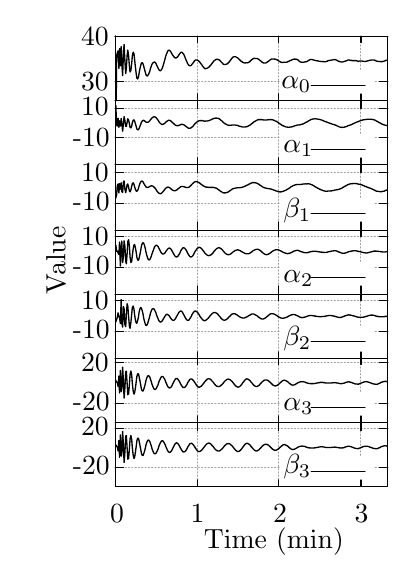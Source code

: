 
\definecolor{ca0a0a4}{RGB}{160,160,164}


\def \globalscale {1.0}
\begin{tikzpicture}[y=0.74pt, x=0.74pt, yscale=-\globalscale, xscale=\globalscale, inner sep=0pt, outer sep=0pt]
\begin{scope}[draw=black,line join=bevel,line cap=rect,even odd rule,line width=0.800pt]
  \begin{scope}[cm={{1.0,0.0,0.0,1.0,(0.0,0.0)}},draw=black,line join=bevel,line cap=rect,line width=0.800pt]
  \end{scope}
  \begin{scope}[cm={{1.008,0.0,0.0,1.008,(0.0,0.0)}},draw=black,line join=bevel,line cap=rect,line width=0.800pt]
  \end{scope}
  \begin{scope}[cm={{1.008,0.0,0.0,1.008,(0.0,0.0)}},draw=ca0a0a4,dash pattern=on 0.40pt off 0.80pt,line join=round,line cap=round,line width=0.400pt]
    \path[draw] (28.5,32.5) -- (108.5,32.5);



    \path[draw] (154.5,32.5) -- (160.5,32.5);



  \end{scope}
  \begin{scope}[cm={{1.008,0.0,0.0,1.008,(0.0,0.0)}},draw=black,line join=round,line cap=round,line width=0.480pt]
    \path[draw] (28.5,32.5) -- (32.5,32.5);



    \path[draw] (160.5,32.5) -- (156.5,32.5);



  \end{scope}
  \begin{scope}[cm={{1.008,0.0,0.0,1.008,(0.0,0.0)}},draw=black,line join=bevel,line cap=rect,line width=0.800pt]
  \end{scope}
  \begin{scope}[cm={{1.008,0.0,0.0,1.008,(12.092,37.285)}},draw=black,line join=bevel,line cap=rect,line width=0.800pt]
  \end{scope}
  \begin{scope}[cm={{1.008,0.0,0.0,1.008,(12.092,37.285)}},draw=black,line join=bevel,line cap=rect,line width=0.800pt]
  \end{scope}
  \begin{scope}[cm={{1.008,0.0,0.0,1.008,(12.092,37.285)}},draw=black,line join=bevel,line cap=rect,line width=0.800pt]
  \end{scope}
  \begin{scope}[cm={{1.008,0.0,0.0,1.008,(12.092,37.285)}},draw=black,line join=bevel,line cap=rect,line width=0.800pt]
  \end{scope}
  \begin{scope}[cm={{1.008,0.0,0.0,1.008,(12.092,37.285)}},draw=black,line join=bevel,line cap=rect,line width=0.800pt]
  \end{scope}
  \begin{scope}[cm={{1.008,0.0,0.0,1.008,(12.092,37.285)}},draw=black,line join=bevel,line cap=rect,line width=0.800pt]
    \path[fill=black] (0.0,0.0) node[above right] () {30};



  \end{scope}
  \begin{scope}[cm={{1.008,0.0,0.0,1.008,(12.092,37.285)}},draw=black,line join=bevel,line cap=rect,line width=0.800pt]
  \end{scope}
  \begin{scope}[cm={{1.008,0.0,0.0,1.008,(0.0,0.0)}},draw=black,line join=bevel,line cap=rect,line width=0.800pt]
  \end{scope}
  \begin{scope}[cm={{1.008,0.0,0.0,1.008,(0.0,0.0)}},draw=ca0a0a4,dash pattern=on 0.40pt off 0.80pt,line join=round,line cap=round,line width=0.400pt]
    \path[draw] (28.5,10.5) -- (160.5,10.5);



  \end{scope}
  \begin{scope}[cm={{1.008,0.0,0.0,1.008,(0.0,0.0)}},draw=black,line join=round,line cap=round,line width=0.480pt]
    \path[draw] (28.5,10.5) -- (32.5,10.5);



    \path[draw] (160.5,10.5) -- (156.5,10.5);



  \end{scope}
  \begin{scope}[cm={{1.008,0.0,0.0,1.008,(0.0,0.0)}},draw=black,line join=bevel,line cap=rect,line width=0.800pt]
  \end{scope}
  \begin{scope}[cm={{1.008,0.0,0.0,1.008,(12.092,15.115)}},draw=black,line join=bevel,line cap=rect,line width=0.800pt]
  \end{scope}
  \begin{scope}[cm={{1.008,0.0,0.0,1.008,(12.092,15.115)}},draw=black,line join=bevel,line cap=rect,line width=0.800pt]
  \end{scope}
  \begin{scope}[cm={{1.008,0.0,0.0,1.008,(12.092,15.115)}},draw=black,line join=bevel,line cap=rect,line width=0.800pt]
  \end{scope}
  \begin{scope}[cm={{1.008,0.0,0.0,1.008,(12.092,15.115)}},draw=black,line join=bevel,line cap=rect,line width=0.800pt]
  \end{scope}
  \begin{scope}[cm={{1.008,0.0,0.0,1.008,(12.092,15.115)}},draw=black,line join=bevel,line cap=rect,line width=0.800pt]
  \end{scope}
  \begin{scope}[cm={{1.008,0.0,0.0,1.008,(12.092,15.115)}},draw=black,line join=bevel,line cap=rect,line width=0.800pt]
    \path[fill=black] (0.0,0.0) node[above right] () {40};



  \end{scope}
  \begin{scope}[cm={{1.008,0.0,0.0,1.008,(12.092,15.115)}},draw=black,line join=bevel,line cap=rect,line width=0.800pt]
  \end{scope}
  \begin{scope}[cm={{1.008,0.0,0.0,1.008,(0.0,0.0)}},draw=black,line join=bevel,line cap=rect,line width=0.800pt]
  \end{scope}
  \begin{scope}[cm={{1.008,0.0,0.0,1.008,(0.0,0.0)}},draw=ca0a0a4,dash pattern=on 0.40pt off 0.80pt,line join=round,line cap=round,line width=0.400pt]
    \path[draw] (28.5,41.5) -- (28.5,10.5);



  \end{scope}
  \begin{scope}[cm={{1.008,0.0,0.0,1.008,(0.0,0.0)}},draw=black,line join=round,line cap=round,line width=0.480pt]
    \path[draw] (28.5,41.5) -- (28.5,38.5);



    \path[draw] (28.5,10.5) -- (28.5,13.5);



  \end{scope}
  \begin{scope}[cm={{1.008,0.0,0.0,1.008,(0.0,0.0)}},draw=black,line join=bevel,line cap=rect,line width=0.800pt]
  \end{scope}
  \begin{scope}[cm={{1.008,0.0,0.0,1.008,(29.223,58.446)}},draw=black,line join=bevel,line cap=rect,line width=0.800pt]
  \end{scope}
  \begin{scope}[cm={{1.008,0.0,0.0,1.008,(29.223,58.446)}},draw=black,line join=bevel,line cap=rect,line width=0.800pt]
  \end{scope}
  \begin{scope}[cm={{1.008,0.0,0.0,1.008,(29.223,58.446)}},draw=black,line join=bevel,line cap=rect,line width=0.800pt]
  \end{scope}
  \begin{scope}[cm={{1.008,0.0,0.0,1.008,(29.223,58.446)}},draw=black,line join=bevel,line cap=rect,line width=0.800pt]
  \end{scope}
  \begin{scope}[cm={{1.008,0.0,0.0,1.008,(29.223,58.446)}},draw=black,line join=bevel,line cap=rect,line width=0.800pt]
  \end{scope}
  \begin{scope}[cm={{1.008,0.0,0.0,1.008,(29.223,58.446)}},draw=black,line join=bevel,line cap=rect,line width=0.800pt]
  \end{scope}
  \begin{scope}[cm={{1.008,0.0,0.0,1.008,(0.0,0.0)}},draw=black,line join=bevel,line cap=rect,line width=0.800pt]
  \end{scope}
  \begin{scope}[cm={{1.008,0.0,0.0,1.008,(0.0,0.0)}},draw=ca0a0a4,dash pattern=on 0.40pt off 0.80pt,line join=round,line cap=round,line width=0.400pt]
    \path[draw] (68.5,41.5) -- (68.5,10.5);



  \end{scope}
  \begin{scope}[cm={{1.008,0.0,0.0,1.008,(0.0,0.0)}},draw=black,line join=round,line cap=round,line width=0.480pt]
    \path[draw] (68.5,41.5) -- (68.5,38.5);



    \path[draw] (68.5,10.5) -- (68.5,13.5);



  \end{scope}
  \begin{scope}[cm={{1.008,0.0,0.0,1.008,(0.0,0.0)}},draw=black,line join=bevel,line cap=rect,line width=0.800pt]
  \end{scope}
  \begin{scope}[cm={{1.008,0.0,0.0,1.008,(68.523,58.446)}},draw=black,line join=bevel,line cap=rect,line width=0.800pt]
  \end{scope}
  \begin{scope}[cm={{1.008,0.0,0.0,1.008,(68.523,58.446)}},draw=black,line join=bevel,line cap=rect,line width=0.800pt]
  \end{scope}
  \begin{scope}[cm={{1.008,0.0,0.0,1.008,(68.523,58.446)}},draw=black,line join=bevel,line cap=rect,line width=0.800pt]
  \end{scope}
  \begin{scope}[cm={{1.008,0.0,0.0,1.008,(68.523,58.446)}},draw=black,line join=bevel,line cap=rect,line width=0.800pt]
  \end{scope}
  \begin{scope}[cm={{1.008,0.0,0.0,1.008,(68.523,58.446)}},draw=black,line join=bevel,line cap=rect,line width=0.800pt]
  \end{scope}
  \begin{scope}[cm={{1.008,0.0,0.0,1.008,(68.523,58.446)}},draw=black,line join=bevel,line cap=rect,line width=0.800pt]
  \end{scope}
  \begin{scope}[cm={{1.008,0.0,0.0,1.008,(0.0,0.0)}},draw=black,line join=bevel,line cap=rect,line width=0.800pt]
  \end{scope}
  \begin{scope}[cm={{1.008,0.0,0.0,1.008,(0.0,0.0)}},draw=ca0a0a4,dash pattern=on 0.40pt off 0.80pt,line join=round,line cap=round,line width=0.400pt]
    \path[draw] (107.5,41.5) -- (107.5,10.5);



  \end{scope}
  \begin{scope}[cm={{1.008,0.0,0.0,1.008,(0.0,0.0)}},draw=black,line join=round,line cap=round,line width=0.480pt]
    \path[draw] (107.5,41.5) -- (107.5,38.5);



    \path[draw] (107.5,10.5) -- (107.5,13.5);



  \end{scope}
  \begin{scope}[cm={{1.008,0.0,0.0,1.008,(0.0,0.0)}},draw=black,line join=bevel,line cap=rect,line width=0.800pt]
  \end{scope}
  \begin{scope}[cm={{1.008,0.0,0.0,1.008,(108.831,58.446)}},draw=black,line join=bevel,line cap=rect,line width=0.800pt]
  \end{scope}
  \begin{scope}[cm={{1.008,0.0,0.0,1.008,(108.831,58.446)}},draw=black,line join=bevel,line cap=rect,line width=0.800pt]
  \end{scope}
  \begin{scope}[cm={{1.008,0.0,0.0,1.008,(108.831,58.446)}},draw=black,line join=bevel,line cap=rect,line width=0.800pt]
  \end{scope}
  \begin{scope}[cm={{1.008,0.0,0.0,1.008,(108.831,58.446)}},draw=black,line join=bevel,line cap=rect,line width=0.800pt]
  \end{scope}
  \begin{scope}[cm={{1.008,0.0,0.0,1.008,(108.831,58.446)}},draw=black,line join=bevel,line cap=rect,line width=0.800pt]
  \end{scope}
  \begin{scope}[cm={{1.008,0.0,0.0,1.008,(108.831,58.446)}},draw=black,line join=bevel,line cap=rect,line width=0.800pt]
  \end{scope}
  \begin{scope}[cm={{1.008,0.0,0.0,1.008,(0.0,0.0)}},draw=black,line join=bevel,line cap=rect,line width=0.800pt]
  \end{scope}
  \begin{scope}[cm={{1.008,0.0,0.0,1.008,(0.0,0.0)}},draw=ca0a0a4,dash pattern=on 0.40pt off 0.80pt,line join=round,line cap=round,line width=0.400pt]
    \path[draw] (147.5,26.5) -- (147.5,10.5);



  \end{scope}
  \begin{scope}[cm={{1.008,0.0,0.0,1.008,(0.0,0.0)}},draw=black,line join=round,line cap=round,line width=0.480pt]
    \path[draw] (147.5,41.5) -- (147.5,38.5);



    \path[draw] (147.5,10.5) -- (147.5,13.5);



  \end{scope}
  \begin{scope}[cm={{1.008,0.0,0.0,1.008,(0.0,0.0)}},draw=black,line join=bevel,line cap=rect,line width=0.800pt]
  \end{scope}
  \begin{scope}[cm={{1.008,0.0,0.0,1.008,(148.131,58.446)}},draw=black,line join=bevel,line cap=rect,line width=0.800pt]
  \end{scope}
  \begin{scope}[cm={{1.008,0.0,0.0,1.008,(148.131,58.446)}},draw=black,line join=bevel,line cap=rect,line width=0.800pt]
  \end{scope}
  \begin{scope}[cm={{1.008,0.0,0.0,1.008,(148.131,58.446)}},draw=black,line join=bevel,line cap=rect,line width=0.800pt]
  \end{scope}
  \begin{scope}[cm={{1.008,0.0,0.0,1.008,(148.131,58.446)}},draw=black,line join=bevel,line cap=rect,line width=0.800pt]
  \end{scope}
  \begin{scope}[cm={{1.008,0.0,0.0,1.008,(148.131,58.446)}},draw=black,line join=bevel,line cap=rect,line width=0.800pt]
  \end{scope}
  \begin{scope}[cm={{1.008,0.0,0.0,1.008,(148.131,58.446)}},draw=black,line join=bevel,line cap=rect,line width=0.800pt]
  \end{scope}
  \begin{scope}[cm={{1.008,0.0,0.0,1.008,(0.0,0.0)}},draw=black,line join=bevel,line cap=rect,line width=0.800pt]
  \end{scope}
  \begin{scope}[cm={{1.008,0.0,0.0,1.008,(0.0,0.0)}},draw=black,line join=round,line cap=round,line width=0.480pt]
    \path[draw] (28.5,10.5) -- (28.5,41.5) -- (160.5,41.5) -- (160.5,10.5) -- (28.5,10.5);



  \end{scope}
  \begin{scope}[cm={{1.008,0.0,0.0,1.008,(0.0,0.0)}},draw=black,line join=bevel,line cap=rect,line width=0.800pt]
  \end{scope}
  \begin{scope}[cm={{0.0,-1.008,1.008,0.0,(4.031,136.542)}},draw=black,line join=bevel,line cap=rect,line width=0.800pt]
  \end{scope}
  \begin{scope}[cm={{0.0,-1.008,1.008,0.0,(4.031,136.542)}},draw=black,line join=bevel,line cap=rect,line width=0.800pt]
  \end{scope}
  \begin{scope}[cm={{0.0,-1.008,1.008,0.0,(4.031,136.542)}},draw=black,line join=bevel,line cap=rect,line width=0.800pt]
  \end{scope}
  \begin{scope}[cm={{0.0,-1.008,1.008,0.0,(4.031,136.542)}},draw=black,line join=bevel,line cap=rect,line width=0.800pt]
  \end{scope}
  \begin{scope}[cm={{0.0,-1.008,1.008,0.0,(4.031,136.542)}},draw=black,line join=bevel,line cap=rect,line width=0.800pt]
  \end{scope}
  \begin{scope}[cm={{0.0,-1.008,1.008,0.0,(-5.0,136.542)}},draw=black,line join=bevel,line cap=rect,line width=0.800pt]
    \path[fill=black] (0.0,0.0) node[above right] () {\rotatebox{90}{Value}};



  \end{scope}
  \begin{scope}[cm={{0.0,-1.008,1.008,0.0,(4.031,136.542)}},draw=black,line join=bevel,line cap=rect,line width=0.800pt]
  \end{scope}
  \begin{scope}[cm={{1.008,0.0,0.0,1.008,(107.823,38.292)}},draw=black,line join=bevel,line cap=rect,line width=0.800pt]
  \end{scope}
  \begin{scope}[cm={{1.008,0.0,0.0,1.008,(107.823,38.292)}},draw=black,line join=bevel,line cap=rect,line width=0.800pt]
  \end{scope}
  \begin{scope}[cm={{1.008,0.0,0.0,1.008,(107.823,38.292)}},draw=black,line join=bevel,line cap=rect,line width=0.800pt]
  \end{scope}
  \begin{scope}[cm={{1.008,0.0,0.0,1.008,(107.823,38.292)}},draw=black,line join=bevel,line cap=rect,line width=0.800pt]
  \end{scope}
  \begin{scope}[cm={{1.008,0.0,0.0,1.008,(107.823,38.292)}},draw=black,line join=bevel,line cap=rect,line width=0.800pt]
  \end{scope}
  \begin{scope}[cm={{1.008,0.0,0.0,1.008,(109.823,38.292)}},draw=black,line join=bevel,line cap=rect,line width=0.800pt]
    \path[fill=black] (0.0,0.0) node[above right] () {$\alpha_0$};



  \end{scope}
  \begin{scope}[cm={{1.008,0.0,0.0,1.008,(107.823,38.292)}},draw=black,line join=bevel,line cap=rect,line width=0.800pt]
  \end{scope}
  \begin{scope}[cm={{1.008,0.0,0.0,1.008,(0.0,0.0)}},draw=black,line join=bevel,line cap=rect,line width=0.800pt]
  \end{scope}
  \begin{scope}[cm={{1.008,0.0,0.0,1.008,(0.0,0.0)}},draw=black,line join=round,line cap=round,line width=0.480pt]
    \path[draw,even odd rule] (123.5,34.5) -- (149.5,34.5);



  \end{scope}
  \begin{scope}[cm={{1.008,0.0,0.0,1.008,(0.0,0.0)}},draw=black,line join=bevel,line cap=rect,line width=0.800pt]
  \end{scope}
  \begin{scope}[cm={{1.008,0.0,0.0,1.008,(0.0,0.0)}},draw=black,line join=bevel,line cap=rect,line width=0.800pt]
  \end{scope}
  \begin{scope}[cm={{1.008,0.0,0.0,1.008,(0.0,0.0)}},draw=black,line join=bevel,line cap=rect,line width=0.800pt]
  \end{scope}
  \begin{scope}[cm={{1.008,0.0,0.0,1.008,(0.0,0.0)}},draw=black,line join=bevel,line cap=rect,line width=0.800pt]
  \end{scope}
  \begin{scope}[cm={{1.008,0.0,0.0,1.008,(0.0,0.0)}},draw=black,line join=round,line cap=round,line width=0.480pt]
    \path[draw] (29.0,41.6) -- (29.2,19.8) -- (29.5,18.7) -- (29.9,17.6) -- (30.3,26.1) -- (30.6,16.5) -- (31.0,24.8) -- (31.4,15.5) -- (31.7,23.6) -- (32.1,29.6) -- (32.5,18.7) -- (32.8,14.5) -- (33.2,22.5) -- (33.6,28.6) -- (33.9,25.8) -- (34.3,19.6) -- (34.6,17.2) -- (35.0,20.2) -- (35.4,25.1) -- (35.7,27.8) -- (36.1,27.0) -- (36.5,23.6) -- (36.8,20.0) -- (37.2,18.2) -- (37.6,19.0) -- (37.9,21.8) -- (38.3,25.5) -- (38.7,28.8) -- (39.0,30.8) -- (39.4,31.2) -- (39.8,30.2) -- (40.1,28.3) -- (40.5,26.2) -- (40.9,24.5) -- (41.2,23.5) -- (41.6,23.3) -- (42.0,23.9) -- (42.3,25.0) -- (42.7,26.5) -- (43.1,28.0) -- (43.4,29.1) -- (43.8,29.7) -- (44.2,29.7) -- (44.5,29.2) -- (44.9,28.4) -- (45.3,27.3) -- (45.6,26.1) -- (46.0,25.0) -- (46.3,24.1) -- (46.7,23.5) -- (47.1,23.2) -- (47.4,23.0) -- (47.8,23.1) -- (48.2,23.6) -- (48.5,24.3) -- (48.9,25.2) -- (49.3,26.0) -- (49.6,26.6) -- (50.0,27.1) -- (50.4,27.2) -- (50.7,27.0) -- (51.1,26.4) -- (51.5,25.5) -- (51.8,24.4) -- (52.2,23.1) -- (52.6,21.7) -- (52.9,20.4) -- (53.3,19.2) -- (53.7,18.3) -- (54.0,17.6) -- (54.4,17.3) -- (54.8,17.3) -- (55.1,17.6) -- (55.5,18.1) -- (55.9,18.9) -- (56.2,19.4) -- (56.6,20.0) -- (57.0,20.5) -- (57.3,20.9) -- (57.7,21.0) -- (58.0,21.0) -- (58.4,20.8) -- (58.8,20.4) -- (59.1,19.9) -- (59.5,19.3) -- (59.9,18.8) -- (60.2,18.4) -- (60.6,18.2) -- (61.0,18.4) -- (61.3,18.8) -- (61.7,19.3) -- (62.1,20.1) -- (62.4,21.0) -- (62.8,21.9) -- (63.2,22.8) -- (63.5,23.6) -- (63.9,24.2) -- (64.3,24.7) -- (64.6,24.8) -- (65.0,24.8) -- (65.4,24.5) -- (65.7,24.1) -- (66.1,23.6) -- (66.5,23.1) -- (66.8,22.6) -- (67.2,22.1) -- (67.6,22.0) -- (67.9,22.0) -- (68.3,22.1) -- (68.7,22.3) -- (69.0,22.6) -- (69.4,22.9) -- (69.7,23.4) -- (70.1,23.9) -- (70.5,24.4) -- (70.8,24.9) -- (71.2,25.4) -- (71.6,25.9) -- (71.9,26.2) -- (72.3,26.2) -- (72.7,26.1) -- (73.0,26.0) -- (73.4,25.8) -- (73.8,25.6) -- (74.1,25.2) -- (74.5,24.8) -- (74.9,24.4) -- (75.2,23.9) -- (75.6,23.4) -- (76.0,22.9) -- (76.3,22.5) -- (76.7,22.2) -- (77.1,21.9) -- (77.4,21.7) -- (77.8,21.7) -- (78.2,21.7) -- (78.5,21.8) -- (78.9,22.0) -- (79.3,22.3) -- (79.6,22.7) -- (80.0,23.1) -- (80.4,23.5) -- (80.7,23.9) -- (81.1,24.1) -- (81.4,24.2) -- (81.8,24.2) -- (82.2,24.1) -- (82.5,24.0) -- (82.9,23.8) -- (83.3,23.4) -- (83.6,23.1) -- (84.0,22.6) -- (84.4,22.1) -- (84.7,21.6) -- (85.1,21.1) -- (85.5,20.7) -- (85.8,20.5) -- (86.2,20.4) -- (86.6,20.4) -- (86.9,20.5) -- (87.3,20.7) -- (87.7,20.9) -- (88.0,21.2) -- (88.4,21.6) -- (88.8,21.9) -- (89.1,22.2) -- (89.5,22.6) -- (89.9,22.8) -- (90.2,23.1) -- (90.6,23.3) -- (91.0,23.4) -- (91.3,23.5) -- (91.7,23.4) -- (92.1,23.3) -- (92.4,23.4) -- (92.8,23.3) -- (93.1,23.2) -- (93.5,22.9) -- (93.9,22.6) -- (94.2,22.3) -- (94.6,21.9) -- (95.0,21.6) -- (95.3,21.4) -- (95.7,21.2) -- (96.1,21.2) -- (96.4,21.3) -- (96.8,21.3) -- (97.2,21.3) -- (97.5,21.4) -- (97.9,21.6) -- (98.3,21.9) -- (98.6,22.2) -- (99.0,22.5) -- (99.4,22.8) -- (99.7,23.1) -- (100.1,23.3) -- (100.5,23.5) -- (100.8,23.5) -- (101.2,23.5) -- (101.6,23.4) -- (101.9,23.2) -- (102.3,22.9) -- (102.7,22.7) -- (103.0,22.4) -- (103.4,22.1) -- (103.8,21.8) -- (104.1,21.6) -- (104.5,21.5) -- (104.8,21.5) -- (105.2,21.5) -- (105.6,21.6) -- (105.9,21.6) -- (106.3,21.7) -- (106.7,21.8) -- (107.0,22.0) -- (107.4,22.2) -- (107.8,22.5) -- (108.1,22.7) -- (108.5,22.9) -- (108.9,23.1) -- (109.2,23.2) -- (109.6,23.2) -- (110.0,23.1) -- (110.3,23.1) -- (110.7,23.1) -- (111.1,23.1) -- (111.4,23.1) -- (111.8,23.0) -- (112.2,22.8) -- (112.5,22.7) -- (112.9,22.5) -- (113.3,22.3) -- (113.6,22.2) -- (114.0,22.0) -- (114.4,21.8) -- (114.7,21.7) -- (115.1,21.6) -- (115.5,21.6) -- (115.8,21.6) -- (116.2,21.7) -- (116.5,21.7) -- (116.9,21.9) -- (117.3,22.2) -- (117.6,22.6) -- (118.0,22.8) -- (118.4,23.0) -- (118.7,23.1) -- (119.1,23.1) -- (119.5,23.1) -- (119.8,23.1) -- (120.2,23.0) -- (120.6,22.9) -- (120.9,22.8) -- (121.3,22.8) -- (121.7,22.6) -- (122.0,22.3) -- (122.4,22.1) -- (122.8,21.9) -- (123.1,21.8) -- (123.5,21.8) -- (123.9,21.8) -- (124.2,21.9) -- (124.6,22.0) -- (125.0,22.1) -- (125.3,22.2) -- (125.7,22.3) -- (126.1,22.4) -- (126.4,22.4) -- (126.8,22.5) -- (127.2,22.6) -- (127.5,22.6) -- (127.9,22.7) -- (128.2,22.7) -- (128.6,22.7) -- (129.0,22.8) -- (129.3,22.8) -- (129.7,22.8) -- (130.1,22.9) -- (130.4,22.9) -- (130.8,22.7) -- (131.2,22.6) -- (131.5,22.4) -- (131.9,22.3) -- (132.3,22.2) -- (132.6,22.2) -- (133.0,22.1) -- (133.4,22.0) -- (133.7,22.0) -- (134.1,21.9) -- (134.5,21.9) -- (134.8,21.7) -- (135.2,21.9) -- (135.6,22.0) -- (135.9,22.2) -- (136.3,22.4) -- (136.7,22.6) -- (137.0,22.7) -- (137.4,22.9) -- (137.8,22.9) -- (138.1,23.0) -- (138.5,23.0) -- (138.8,22.9) -- (139.2,22.8) -- (139.6,22.7) -- (139.9,22.6) -- (140.3,22.4) -- (140.7,22.3) -- (141.0,22.2) -- (141.4,22.0) -- (141.8,22.0) -- (142.1,22.1) -- (142.5,22.2) -- (142.9,22.2) -- (143.2,22.3) -- (143.6,22.3) -- (144.0,22.3) -- (144.3,22.3) -- (144.7,22.3) -- (145.1,22.3) -- (145.4,22.4) -- (145.8,22.5) -- (146.2,22.7) -- (146.5,22.6) -- (146.9,22.5) -- (147.3,22.5) -- (147.6,22.5) -- (148.0,22.5) -- (148.4,22.6) -- (148.7,22.6) -- (149.1,22.7) -- (149.5,22.7) -- (149.8,22.7) -- (150.2,22.6) -- (150.5,22.5) -- (150.9,22.4) -- (151.3,22.3) -- (151.6,22.2) -- (152.0,22.1) -- (152.4,22.1) -- (152.7,22.0) -- (153.1,22.0) -- (153.5,22.0) -- (153.8,22.0) -- (154.2,22.1) -- (154.6,22.3) -- (154.9,22.5) -- (155.3,22.6) -- (155.7,22.6) -- (156.0,22.7) -- (156.4,22.7) -- (156.8,22.7) -- (157.1,22.8) -- (157.5,22.8) -- (157.9,22.8) -- (158.2,22.7) -- (158.6,22.6) -- (159.0,22.5) -- (159.3,22.4) -- (159.7,22.1) -- (160.1,22.1) -- (160.1,22.1);



  \end{scope}
  \begin{scope}[cm={{1.008,0.0,0.0,1.008,(0.0,0.0)}},draw=black,line join=bevel,line cap=rect,line width=0.800pt]
  \end{scope}
  \begin{scope}[cm={{1.008,0.0,0.0,1.008,(0.0,0.0)}},draw=black,line join=bevel,line cap=rect,line width=0.800pt]
  \end{scope}
  \begin{scope}[cm={{1.008,0.0,0.0,1.008,(0.0,0.0)}},draw=black,line join=round,line cap=round,line width=0.480pt]
    \path[draw] (28.5,10.5) -- (28.5,41.5) -- (160.5,41.5) -- (160.5,10.5) -- (28.5,10.5);



  \end{scope}
  \begin{scope}[cm={{1.008,0.0,0.0,1.008,(0.0,0.0)}},draw=ca0a0a4,dash pattern=on 0.40pt off 0.80pt,line join=round,line cap=round,line width=0.400pt]
    \path[draw] (28.5,59.5) -- (108.5,59.5);



    \path[draw] (154.5,59.5) -- (160.5,59.5);



  \end{scope}
  \begin{scope}[cm={{1.008,0.0,0.0,1.008,(0.0,0.0)}},draw=black,line join=round,line cap=round,line width=0.480pt]
    \path[draw] (28.5,59.5) -- (32.5,59.5);



    \path[draw] (160.5,59.5) -- (156.5,59.5);



  \end{scope}
  \begin{scope}[cm={{1.008,0.0,0.0,1.008,(0.0,0.0)}},draw=black,line join=bevel,line cap=rect,line width=0.800pt]
  \end{scope}
  \begin{scope}[cm={{1.008,0.0,0.0,1.008,(8.062,64.492)}},draw=black,line join=bevel,line cap=rect,line width=0.800pt]
  \end{scope}
  \begin{scope}[cm={{1.008,0.0,0.0,1.008,(8.062,64.492)}},draw=black,line join=bevel,line cap=rect,line width=0.800pt]
  \end{scope}
  \begin{scope}[cm={{1.008,0.0,0.0,1.008,(8.062,64.492)}},draw=black,line join=bevel,line cap=rect,line width=0.800pt]
  \end{scope}
  \begin{scope}[cm={{1.008,0.0,0.0,1.008,(8.062,64.492)}},draw=black,line join=bevel,line cap=rect,line width=0.800pt]
  \end{scope}
  \begin{scope}[cm={{1.008,0.0,0.0,1.008,(8.062,64.492)}},draw=black,line join=bevel,line cap=rect,line width=0.800pt]
  \end{scope}
  \begin{scope}[cm={{1.008,0.0,0.0,1.008,(8.062,64.492)}},draw=black,line join=bevel,line cap=rect,line width=0.800pt]
    \path[fill=black] (0.0,0.0) node[above right] () {-10};



  \end{scope}
  \begin{scope}[cm={{1.008,0.0,0.0,1.008,(8.062,64.492)}},draw=black,line join=bevel,line cap=rect,line width=0.800pt]
  \end{scope}
  \begin{scope}[cm={{1.008,0.0,0.0,1.008,(0.0,0.0)}},draw=black,line join=bevel,line cap=rect,line width=0.800pt]
  \end{scope}
  \begin{scope}[cm={{1.008,0.0,0.0,1.008,(0.0,0.0)}},draw=ca0a0a4,dash pattern=on 0.40pt off 0.80pt,line join=round,line cap=round,line width=0.400pt]
    \path[draw] (28.5,45.5) -- (160.5,45.5);



  \end{scope}
  \begin{scope}[cm={{1.008,0.0,0.0,1.008,(0.0,0.0)}},draw=black,line join=round,line cap=round,line width=0.480pt]
    \path[draw] (28.5,45.5) -- (32.5,45.5);



    \path[draw] (160.5,45.5) -- (156.5,45.5);



  \end{scope}
  \begin{scope}[cm={{1.008,0.0,0.0,1.008,(0.0,0.0)}},draw=black,line join=bevel,line cap=rect,line width=0.800pt]
  \end{scope}
  \begin{scope}[cm={{1.008,0.0,0.0,1.008,(12.092,49.377)}},draw=black,line join=bevel,line cap=rect,line width=0.800pt]
  \end{scope}
  \begin{scope}[cm={{1.008,0.0,0.0,1.008,(12.092,49.377)}},draw=black,line join=bevel,line cap=rect,line width=0.800pt]
  \end{scope}
  \begin{scope}[cm={{1.008,0.0,0.0,1.008,(12.092,49.377)}},draw=black,line join=bevel,line cap=rect,line width=0.800pt]
  \end{scope}
  \begin{scope}[cm={{1.008,0.0,0.0,1.008,(12.092,49.377)}},draw=black,line join=bevel,line cap=rect,line width=0.800pt]
  \end{scope}
  \begin{scope}[cm={{1.008,0.0,0.0,1.008,(12.092,49.377)}},draw=black,line join=bevel,line cap=rect,line width=0.800pt]
  \end{scope}
  \begin{scope}[cm={{1.008,0.0,0.0,1.008,(12.092,49.377)}},draw=black,line join=bevel,line cap=rect,line width=0.800pt]
    \path[fill=black] (0.0,0.0) node[above right] () {10};



  \end{scope}
  \begin{scope}[cm={{1.008,0.0,0.0,1.008,(12.092,49.377)}},draw=black,line join=bevel,line cap=rect,line width=0.800pt]
  \end{scope}
  \begin{scope}[cm={{1.008,0.0,0.0,1.008,(0.0,0.0)}},draw=black,line join=bevel,line cap=rect,line width=0.800pt]
  \end{scope}
  \begin{scope}[cm={{1.008,0.0,0.0,1.008,(0.0,0.0)}},draw=ca0a0a4,dash pattern=on 0.40pt off 0.80pt,line join=round,line cap=round,line width=0.400pt]
    \path[draw] (28.5,72.5) -- (28.5,41.5);



  \end{scope}
  \begin{scope}[cm={{1.008,0.0,0.0,1.008,(0.0,0.0)}},draw=black,line join=round,line cap=round,line width=0.480pt]
    \path[draw] (28.5,72.5) -- (28.5,69.5);



    \path[draw] (28.5,41.5) -- (28.5,45.5);



  \end{scope}
  \begin{scope}[cm={{1.008,0.0,0.0,1.008,(0.0,0.0)}},draw=black,line join=bevel,line cap=rect,line width=0.800pt]
  \end{scope}
  \begin{scope}[cm={{1.008,0.0,0.0,1.008,(29.223,89.685)}},draw=black,line join=bevel,line cap=rect,line width=0.800pt]
  \end{scope}
  \begin{scope}[cm={{1.008,0.0,0.0,1.008,(29.223,89.685)}},draw=black,line join=bevel,line cap=rect,line width=0.800pt]
  \end{scope}
  \begin{scope}[cm={{1.008,0.0,0.0,1.008,(29.223,89.685)}},draw=black,line join=bevel,line cap=rect,line width=0.800pt]
  \end{scope}
  \begin{scope}[cm={{1.008,0.0,0.0,1.008,(29.223,89.685)}},draw=black,line join=bevel,line cap=rect,line width=0.800pt]
  \end{scope}
  \begin{scope}[cm={{1.008,0.0,0.0,1.008,(29.223,89.685)}},draw=black,line join=bevel,line cap=rect,line width=0.800pt]
  \end{scope}
  \begin{scope}[cm={{1.008,0.0,0.0,1.008,(29.223,89.685)}},draw=black,line join=bevel,line cap=rect,line width=0.800pt]
  \end{scope}
  \begin{scope}[cm={{1.008,0.0,0.0,1.008,(0.0,0.0)}},draw=black,line join=bevel,line cap=rect,line width=0.800pt]
  \end{scope}
  \begin{scope}[cm={{1.008,0.0,0.0,1.008,(0.0,0.0)}},draw=ca0a0a4,dash pattern=on 0.40pt off 0.80pt,line join=round,line cap=round,line width=0.400pt]
    \path[draw] (68.5,72.5) -- (68.5,41.5);



  \end{scope}
  \begin{scope}[cm={{1.008,0.0,0.0,1.008,(0.0,0.0)}},draw=black,line join=round,line cap=round,line width=0.480pt]
    \path[draw] (68.5,72.5) -- (68.5,69.5);



    \path[draw] (68.5,41.5) -- (68.5,45.5);



  \end{scope}
  \begin{scope}[cm={{1.008,0.0,0.0,1.008,(0.0,0.0)}},draw=black,line join=bevel,line cap=rect,line width=0.800pt]
  \end{scope}
  \begin{scope}[cm={{1.008,0.0,0.0,1.008,(68.523,89.685)}},draw=black,line join=bevel,line cap=rect,line width=0.800pt]
  \end{scope}
  \begin{scope}[cm={{1.008,0.0,0.0,1.008,(68.523,89.685)}},draw=black,line join=bevel,line cap=rect,line width=0.800pt]
  \end{scope}
  \begin{scope}[cm={{1.008,0.0,0.0,1.008,(68.523,89.685)}},draw=black,line join=bevel,line cap=rect,line width=0.800pt]
  \end{scope}
  \begin{scope}[cm={{1.008,0.0,0.0,1.008,(68.523,89.685)}},draw=black,line join=bevel,line cap=rect,line width=0.800pt]
  \end{scope}
  \begin{scope}[cm={{1.008,0.0,0.0,1.008,(68.523,89.685)}},draw=black,line join=bevel,line cap=rect,line width=0.800pt]
  \end{scope}
  \begin{scope}[cm={{1.008,0.0,0.0,1.008,(68.523,89.685)}},draw=black,line join=bevel,line cap=rect,line width=0.800pt]
  \end{scope}
  \begin{scope}[cm={{1.008,0.0,0.0,1.008,(0.0,0.0)}},draw=black,line join=bevel,line cap=rect,line width=0.800pt]
  \end{scope}
  \begin{scope}[cm={{1.008,0.0,0.0,1.008,(0.0,0.0)}},draw=ca0a0a4,dash pattern=on 0.40pt off 0.80pt,line join=round,line cap=round,line width=0.400pt]
    \path[draw] (107.5,72.5) -- (107.5,41.5);



  \end{scope}
  \begin{scope}[cm={{1.008,0.0,0.0,1.008,(0.0,0.0)}},draw=black,line join=round,line cap=round,line width=0.480pt]
    \path[draw] (107.5,72.5) -- (107.5,69.5);



    \path[draw] (107.5,41.5) -- (107.5,45.5);



  \end{scope}
  \begin{scope}[cm={{1.008,0.0,0.0,1.008,(0.0,0.0)}},draw=black,line join=bevel,line cap=rect,line width=0.800pt]
  \end{scope}
  \begin{scope}[cm={{1.008,0.0,0.0,1.008,(108.831,89.685)}},draw=black,line join=bevel,line cap=rect,line width=0.800pt]
  \end{scope}
  \begin{scope}[cm={{1.008,0.0,0.0,1.008,(108.831,89.685)}},draw=black,line join=bevel,line cap=rect,line width=0.800pt]
  \end{scope}
  \begin{scope}[cm={{1.008,0.0,0.0,1.008,(108.831,89.685)}},draw=black,line join=bevel,line cap=rect,line width=0.800pt]
  \end{scope}
  \begin{scope}[cm={{1.008,0.0,0.0,1.008,(108.831,89.685)}},draw=black,line join=bevel,line cap=rect,line width=0.800pt]
  \end{scope}
  \begin{scope}[cm={{1.008,0.0,0.0,1.008,(108.831,89.685)}},draw=black,line join=bevel,line cap=rect,line width=0.800pt]
  \end{scope}
  \begin{scope}[cm={{1.008,0.0,0.0,1.008,(108.831,89.685)}},draw=black,line join=bevel,line cap=rect,line width=0.800pt]
  \end{scope}
  \begin{scope}[cm={{1.008,0.0,0.0,1.008,(0.0,0.0)}},draw=black,line join=bevel,line cap=rect,line width=0.800pt]
  \end{scope}
  \begin{scope}[cm={{1.008,0.0,0.0,1.008,(0.0,0.0)}},draw=ca0a0a4,dash pattern=on 0.40pt off 0.80pt,line join=round,line cap=round,line width=0.400pt]
    \path[draw] (147.5,57.5) -- (147.5,41.5);



  \end{scope}
  \begin{scope}[cm={{1.008,0.0,0.0,1.008,(0.0,0.0)}},draw=black,line join=round,line cap=round,line width=0.480pt]
    \path[draw] (147.5,72.5) -- (147.5,69.5);



    \path[draw] (147.5,41.5) -- (147.5,45.5);



  \end{scope}
  \begin{scope}[cm={{1.008,0.0,0.0,1.008,(0.0,0.0)}},draw=black,line join=bevel,line cap=rect,line width=0.800pt]
  \end{scope}
  \begin{scope}[cm={{1.008,0.0,0.0,1.008,(148.131,89.685)}},draw=black,line join=bevel,line cap=rect,line width=0.800pt]
  \end{scope}
  \begin{scope}[cm={{1.008,0.0,0.0,1.008,(148.131,89.685)}},draw=black,line join=bevel,line cap=rect,line width=0.800pt]
  \end{scope}
  \begin{scope}[cm={{1.008,0.0,0.0,1.008,(148.131,89.685)}},draw=black,line join=bevel,line cap=rect,line width=0.800pt]
  \end{scope}
  \begin{scope}[cm={{1.008,0.0,0.0,1.008,(148.131,89.685)}},draw=black,line join=bevel,line cap=rect,line width=0.800pt]
  \end{scope}
  \begin{scope}[cm={{1.008,0.0,0.0,1.008,(148.131,89.685)}},draw=black,line join=bevel,line cap=rect,line width=0.800pt]
  \end{scope}
  \begin{scope}[cm={{1.008,0.0,0.0,1.008,(148.131,89.685)}},draw=black,line join=bevel,line cap=rect,line width=0.800pt]
  \end{scope}
  \begin{scope}[cm={{1.008,0.0,0.0,1.008,(0.0,0.0)}},draw=black,line join=bevel,line cap=rect,line width=0.800pt]
  \end{scope}
  \begin{scope}[cm={{1.008,0.0,0.0,1.008,(0.0,0.0)}},draw=black,line join=round,line cap=round,line width=0.480pt]
    \path[draw] (28.5,41.5) -- (28.5,72.5) -- (160.5,72.5) -- (160.5,41.5) -- (28.5,41.5);



  \end{scope}
  \begin{scope}[cm={{1.008,0.0,0.0,1.008,(0.0,0.0)}},draw=black,line join=bevel,line cap=rect,line width=0.800pt]
  \end{scope}
  \begin{scope}[cm={{1.008,0.0,0.0,1.008,(108.831,69.531)}},draw=black,line join=bevel,line cap=rect,line width=0.800pt]
  \end{scope}
  \begin{scope}[cm={{1.008,0.0,0.0,1.008,(108.831,69.531)}},draw=black,line join=bevel,line cap=rect,line width=0.800pt]
  \end{scope}
  \begin{scope}[cm={{1.008,0.0,0.0,1.008,(108.831,69.531)}},draw=black,line join=bevel,line cap=rect,line width=0.800pt]
  \end{scope}
  \begin{scope}[cm={{1.008,0.0,0.0,1.008,(108.831,69.531)}},draw=black,line join=bevel,line cap=rect,line width=0.800pt]
  \end{scope}
  \begin{scope}[cm={{1.008,0.0,0.0,1.008,(108.831,69.531)}},draw=black,line join=bevel,line cap=rect,line width=0.800pt]
  \end{scope}
  \begin{scope}[cm={{1.008,0.0,0.0,1.008,(110.831,69.531)}},draw=black,line join=bevel,line cap=rect,line width=0.800pt]
    \path[fill=black] (0.0,0.0) node[above right] () {$\alpha_1$};



  \end{scope}
  \begin{scope}[cm={{1.008,0.0,0.0,1.008,(108.831,69.531)}},draw=black,line join=bevel,line cap=rect,line width=0.800pt]
  \end{scope}
  \begin{scope}[cm={{1.008,0.0,0.0,1.008,(0.0,0.0)}},draw=black,line join=bevel,line cap=rect,line width=0.800pt]
  \end{scope}
  \begin{scope}[cm={{1.008,0.0,0.0,1.008,(0.0,0.0)}},draw=black,line join=round,line cap=round,line width=0.480pt]
    \path[draw,even odd rule] (123.5,65.5) -- (149.5,65.5);



  \end{scope}
  \begin{scope}[cm={{1.008,0.0,0.0,1.008,(0.0,0.0)}},draw=black,line join=bevel,line cap=rect,line width=0.800pt]
  \end{scope}
  \begin{scope}[cm={{1.008,0.0,0.0,1.008,(0.0,0.0)}},draw=black,line join=bevel,line cap=rect,line width=0.800pt]
  \end{scope}
  \begin{scope}[cm={{1.008,0.0,0.0,1.008,(0.0,0.0)}},draw=black,line join=bevel,line cap=rect,line width=0.800pt]
  \end{scope}
  \begin{scope}[cm={{1.008,0.0,0.0,1.008,(0.0,0.0)}},draw=black,line join=bevel,line cap=rect,line width=0.800pt]
  \end{scope}
  \begin{scope}[cm={{1.008,0.0,0.0,1.008,(0.0,0.0)}},draw=black,line join=round,line cap=round,line width=0.480pt]
    \path[draw] (28.8,44.0) -- (28.8,44.0) -- (29.2,53.7) -- (29.5,54.0) -- (29.9,50.2) -- (30.3,54.6) -- (30.6,51.5) -- (31.0,54.0) -- (31.4,50.3) -- (31.7,52.5) -- (32.1,56.5) -- (32.5,52.8) -- (32.8,49.4) -- (33.2,51.3) -- (33.6,54.2) -- (33.9,54.2) -- (34.3,52.0) -- (34.6,50.5) -- (35.0,51.1) -- (35.4,53.0) -- (35.7,54.6) -- (36.1,54.9) -- (36.5,53.9) -- (36.8,52.4) -- (37.2,51.2) -- (37.6,51.0) -- (37.9,51.6) -- (38.3,52.9) -- (38.7,54.3) -- (39.0,55.4) -- (39.4,55.9) -- (39.8,55.7) -- (40.1,55.1) -- (40.5,54.1) -- (40.9,53.1) -- (41.2,52.2) -- (41.6,51.6) -- (42.0,51.3) -- (42.3,51.2) -- (42.7,51.5) -- (43.1,51.8) -- (43.4,52.1) -- (43.8,52.2) -- (44.2,52.2) -- (44.5,52.1) -- (44.9,51.8) -- (45.3,51.4) -- (45.6,50.9) -- (46.0,50.5) -- (46.3,50.1) -- (46.7,49.8) -- (47.1,49.6) -- (47.4,49.5) -- (47.8,49.6) -- (48.2,49.8) -- (48.5,50.2) -- (48.9,50.7) -- (49.3,51.2) -- (49.6,51.8) -- (50.0,52.3) -- (50.4,52.7) -- (50.7,53.0) -- (51.1,53.2) -- (51.5,53.2) -- (51.8,53.1) -- (52.2,52.9) -- (52.6,52.6) -- (52.9,52.2) -- (53.3,51.9) -- (53.7,51.6) -- (54.0,51.4) -- (54.4,51.2) -- (54.8,51.2) -- (55.1,51.4) -- (55.5,51.6) -- (55.9,52.0) -- (56.2,52.3) -- (56.6,52.6) -- (57.0,53.0) -- (57.3,53.3) -- (57.7,53.6) -- (58.0,53.7) -- (58.4,53.8) -- (58.8,53.8) -- (59.1,53.8) -- (59.5,53.6) -- (59.9,53.5) -- (60.2,53.3) -- (60.6,53.2) -- (61.0,53.2) -- (61.3,53.3) -- (61.7,53.4) -- (62.1,53.6) -- (62.4,53.9) -- (62.8,54.2) -- (63.2,54.5) -- (63.5,54.7) -- (63.9,55.0) -- (64.3,55.1) -- (64.6,55.1) -- (65.0,55.0) -- (65.4,54.8) -- (65.7,54.5) -- (66.1,54.2) -- (66.5,53.7) -- (66.8,53.3) -- (67.2,52.8) -- (67.6,52.5) -- (67.9,52.2) -- (68.3,51.9) -- (68.7,51.7) -- (69.0,51.5) -- (69.4,51.4) -- (69.7,51.4) -- (70.1,51.4) -- (70.5,51.4) -- (70.8,51.4) -- (71.2,51.5) -- (71.6,51.6) -- (71.9,51.7) -- (72.3,51.6) -- (72.7,51.6) -- (73.0,51.6) -- (73.4,51.5) -- (73.8,51.4) -- (74.1,51.3) -- (74.5,51.1) -- (74.9,51.0) -- (75.2,50.8) -- (75.6,50.6) -- (76.0,50.5) -- (76.3,50.3) -- (76.7,50.2) -- (77.1,50.2) -- (77.4,50.1) -- (77.8,50.2) -- (78.2,50.2) -- (78.5,50.4) -- (78.9,50.5) -- (79.3,50.8) -- (79.6,51.1) -- (80.0,51.4) -- (80.4,51.7) -- (80.7,52.1) -- (81.1,52.4) -- (81.4,52.7) -- (81.8,52.9) -- (82.2,53.1) -- (82.5,53.3) -- (82.9,53.5) -- (83.3,53.6) -- (83.6,53.6) -- (84.0,53.7) -- (84.4,53.6) -- (84.7,53.6) -- (85.1,53.5) -- (85.5,53.5) -- (85.8,53.5) -- (86.2,53.5) -- (86.6,53.5) -- (86.9,53.6) -- (87.3,53.6) -- (87.7,53.7) -- (88.0,53.8) -- (88.4,54.0) -- (88.8,54.1) -- (89.1,54.2) -- (89.5,54.3) -- (89.9,54.4) -- (90.2,54.5) -- (90.6,54.5) -- (91.0,54.5) -- (91.3,54.5) -- (91.7,54.4) -- (92.1,54.3) -- (92.4,54.3) -- (92.8,54.1) -- (93.1,53.9) -- (93.5,53.7) -- (93.9,53.5) -- (94.2,53.2) -- (94.6,52.9) -- (95.0,52.6) -- (95.3,52.3) -- (95.7,52.0) -- (96.1,51.8) -- (96.4,51.6) -- (96.8,51.4) -- (97.2,51.2) -- (97.5,51.0) -- (97.9,50.9) -- (98.3,50.9) -- (98.6,50.9) -- (99.0,50.9) -- (99.4,50.9) -- (99.7,51.0) -- (100.1,51.0) -- (100.5,51.1) -- (100.8,51.1) -- (101.2,51.1) -- (101.6,51.1) -- (101.9,51.1) -- (102.3,51.0) -- (102.7,51.0) -- (103.0,51.0) -- (103.4,50.9) -- (103.8,50.9) -- (104.1,50.9) -- (104.5,51.0) -- (104.8,51.0) -- (105.2,51.2) -- (105.6,51.3) -- (105.9,51.5) -- (106.3,51.6) -- (106.7,51.8) -- (107.0,52.0) -- (107.4,52.3) -- (107.8,52.6) -- (108.1,52.8) -- (108.5,53.1) -- (108.9,53.3) -- (109.2,53.6) -- (109.6,53.8) -- (110.0,53.9) -- (110.3,54.1) -- (110.7,54.2) -- (111.1,54.4) -- (111.4,54.5) -- (111.8,54.5) -- (112.2,54.6) -- (112.5,54.6) -- (112.9,54.6) -- (113.3,54.5) -- (113.6,54.5) -- (114.0,54.4) -- (114.4,54.3) -- (114.7,54.2) -- (115.1,54.0) -- (115.5,53.9) -- (115.8,53.8) -- (116.2,53.7) -- (116.5,53.6) -- (116.9,53.5) -- (117.3,53.5) -- (117.6,53.5) -- (118.0,53.4) -- (118.4,53.3) -- (118.7,53.2) -- (119.1,53.1) -- (119.5,53.0) -- (119.8,52.8) -- (120.2,52.6) -- (120.6,52.4) -- (120.9,52.2) -- (121.3,52.1) -- (121.7,51.9) -- (122.0,51.6) -- (122.4,51.4) -- (122.8,51.2) -- (123.1,51.0) -- (123.5,50.8) -- (123.9,50.7) -- (124.2,50.6) -- (124.6,50.6) -- (125.0,50.5) -- (125.3,50.5) -- (125.7,50.5) -- (126.1,50.6) -- (126.4,50.6) -- (126.8,50.7) -- (127.2,50.7) -- (127.5,50.8) -- (127.9,50.9) -- (128.2,51.0) -- (128.6,51.1) -- (129.0,51.3) -- (129.3,51.4) -- (129.7,51.6) -- (130.1,51.8) -- (130.4,51.9) -- (130.8,52.0) -- (131.2,52.2) -- (131.5,52.3) -- (131.9,52.4) -- (132.3,52.6) -- (132.6,52.7) -- (133.0,52.8) -- (133.4,53.0) -- (133.7,53.1) -- (134.1,53.2) -- (134.5,53.3) -- (134.8,53.4) -- (135.2,53.6) -- (135.6,53.7) -- (135.9,53.9) -- (136.3,54.1) -- (136.7,54.2) -- (137.0,54.4) -- (137.4,54.5) -- (137.8,54.6) -- (138.1,54.6) -- (138.5,54.7) -- (138.8,54.6) -- (139.2,54.6) -- (139.6,54.5) -- (139.9,54.4) -- (140.3,54.3) -- (140.7,54.2) -- (141.0,54.0) -- (141.4,53.8) -- (141.8,53.7) -- (142.1,53.6) -- (142.5,53.5) -- (142.9,53.3) -- (143.2,53.2) -- (143.6,53.0) -- (144.0,52.8) -- (144.3,52.6) -- (144.7,52.5) -- (145.1,52.3) -- (145.4,52.1) -- (145.8,52.0) -- (146.2,51.9) -- (146.5,51.7) -- (146.9,51.6) -- (147.3,51.4) -- (147.6,51.3) -- (148.0,51.2) -- (148.4,51.1) -- (148.7,51.0) -- (149.1,51.0) -- (149.5,50.9) -- (149.8,50.8) -- (150.2,50.8) -- (150.5,50.7) -- (150.9,50.7) -- (151.3,50.7) -- (151.6,50.7) -- (152.0,50.7) -- (152.4,50.7) -- (152.7,50.7) -- (153.1,50.8) -- (153.5,50.9) -- (153.8,51.0) -- (154.2,51.1) -- (154.6,51.3) -- (154.9,51.5) -- (155.3,51.7) -- (155.7,51.9) -- (156.0,52.1) -- (156.4,52.3) -- (156.8,52.5) -- (157.1,52.7) -- (157.5,52.9) -- (157.9,53.1) -- (158.2,53.2) -- (158.6,53.4) -- (159.0,53.5) -- (159.3,53.6) -- (159.7,53.7) -- (160.1,53.8) -- (160.1,53.8);



  \end{scope}
  \begin{scope}[cm={{1.008,0.0,0.0,1.008,(0.0,0.0)}},draw=black,line join=bevel,line cap=rect,line width=0.800pt]
  \end{scope}
  \begin{scope}[cm={{1.008,0.0,0.0,1.008,(0.0,0.0)}},draw=black,line join=bevel,line cap=rect,line width=0.800pt]
  \end{scope}
  \begin{scope}[cm={{1.008,0.0,0.0,1.008,(0.0,0.0)}},draw=black,line join=round,line cap=round,line width=0.480pt]
    \path[draw] (28.5,41.5) -- (28.5,72.5) -- (160.5,72.5) -- (160.5,41.5) -- (28.5,41.5);



  \end{scope}
  \begin{scope}[cm={{1.008,0.0,0.0,1.008,(0.0,0.0)}},draw=ca0a0a4,dash pattern=on 0.40pt off 0.80pt,line join=round,line cap=round,line width=0.400pt]
    \path[draw] (28.5,91.5) -- (108.5,91.5);



    \path[draw] (154.5,91.5) -- (160.5,91.5);



  \end{scope}
  \begin{scope}[cm={{1.008,0.0,0.0,1.008,(0.0,0.0)}},draw=black,line join=round,line cap=round,line width=0.480pt]
    \path[draw] (28.5,91.5) -- (32.5,91.5);



    \path[draw] (160.5,91.5) -- (156.5,91.5);



  \end{scope}
  \begin{scope}[cm={{1.008,0.0,0.0,1.008,(0.0,0.0)}},draw=black,line join=bevel,line cap=rect,line width=0.800pt]
  \end{scope}
  \begin{scope}[cm={{1.008,0.0,0.0,1.008,(8.062,95.731)}},draw=black,line join=bevel,line cap=rect,line width=0.800pt]
  \end{scope}
  \begin{scope}[cm={{1.008,0.0,0.0,1.008,(8.062,95.731)}},draw=black,line join=bevel,line cap=rect,line width=0.800pt]
  \end{scope}
  \begin{scope}[cm={{1.008,0.0,0.0,1.008,(8.062,95.731)}},draw=black,line join=bevel,line cap=rect,line width=0.800pt]
  \end{scope}
  \begin{scope}[cm={{1.008,0.0,0.0,1.008,(8.062,95.731)}},draw=black,line join=bevel,line cap=rect,line width=0.800pt]
  \end{scope}
  \begin{scope}[cm={{1.008,0.0,0.0,1.008,(8.062,95.731)}},draw=black,line join=bevel,line cap=rect,line width=0.800pt]
  \end{scope}
  \begin{scope}[cm={{1.008,0.0,0.0,1.008,(8.062,95.731)}},draw=black,line join=bevel,line cap=rect,line width=0.800pt]
    \path[fill=black] (0.0,0.0) node[above right] () {-10};



  \end{scope}
  \begin{scope}[cm={{1.008,0.0,0.0,1.008,(8.062,95.731)}},draw=black,line join=bevel,line cap=rect,line width=0.800pt]
  \end{scope}
  \begin{scope}[cm={{1.008,0.0,0.0,1.008,(0.0,0.0)}},draw=black,line join=bevel,line cap=rect,line width=0.800pt]
  \end{scope}
  \begin{scope}[cm={{1.008,0.0,0.0,1.008,(0.0,0.0)}},draw=ca0a0a4,dash pattern=on 0.40pt off 0.80pt,line join=round,line cap=round,line width=0.400pt]
    \path[draw] (28.5,76.5) -- (160.5,76.5);



  \end{scope}
  \begin{scope}[cm={{1.008,0.0,0.0,1.008,(0.0,0.0)}},draw=black,line join=round,line cap=round,line width=0.480pt]
    \path[draw] (28.5,76.5) -- (32.5,76.5);



    \path[draw] (160.5,76.5) -- (156.5,76.5);



  \end{scope}
  \begin{scope}[cm={{1.008,0.0,0.0,1.008,(0.0,0.0)}},draw=black,line join=bevel,line cap=rect,line width=0.800pt]
  \end{scope}
  \begin{scope}[cm={{1.008,0.0,0.0,1.008,(12.092,81.623)}},draw=black,line join=bevel,line cap=rect,line width=0.800pt]
  \end{scope}
  \begin{scope}[cm={{1.008,0.0,0.0,1.008,(12.092,81.623)}},draw=black,line join=bevel,line cap=rect,line width=0.800pt]
  \end{scope}
  \begin{scope}[cm={{1.008,0.0,0.0,1.008,(12.092,81.623)}},draw=black,line join=bevel,line cap=rect,line width=0.800pt]
  \end{scope}
  \begin{scope}[cm={{1.008,0.0,0.0,1.008,(12.092,81.623)}},draw=black,line join=bevel,line cap=rect,line width=0.800pt]
  \end{scope}
  \begin{scope}[cm={{1.008,0.0,0.0,1.008,(12.092,81.623)}},draw=black,line join=bevel,line cap=rect,line width=0.800pt]
  \end{scope}
  \begin{scope}[cm={{1.008,0.0,0.0,1.008,(12.092,81.623)}},draw=black,line join=bevel,line cap=rect,line width=0.800pt]
    \path[fill=black] (0.0,0.0) node[above right] () {10};



  \end{scope}
  \begin{scope}[cm={{1.008,0.0,0.0,1.008,(12.092,81.623)}},draw=black,line join=bevel,line cap=rect,line width=0.800pt]
  \end{scope}
  \begin{scope}[cm={{1.008,0.0,0.0,1.008,(0.0,0.0)}},draw=black,line join=bevel,line cap=rect,line width=0.800pt]
  \end{scope}
  \begin{scope}[cm={{1.008,0.0,0.0,1.008,(0.0,0.0)}},draw=ca0a0a4,dash pattern=on 0.40pt off 0.80pt,line join=round,line cap=round,line width=0.400pt]
    \path[draw] (28.5,104.5) -- (28.5,72.5);



  \end{scope}
  \begin{scope}[cm={{1.008,0.0,0.0,1.008,(0.0,0.0)}},draw=black,line join=round,line cap=round,line width=0.480pt]
    \path[draw] (28.5,104.5) -- (28.5,100.5);



    \path[draw] (28.5,72.5) -- (28.5,76.5);



  \end{scope}
  \begin{scope}[cm={{1.008,0.0,0.0,1.008,(0.0,0.0)}},draw=black,line join=bevel,line cap=rect,line width=0.800pt]
  \end{scope}
  \begin{scope}[cm={{1.008,0.0,0.0,1.008,(29.223,120.923)}},draw=black,line join=bevel,line cap=rect,line width=0.800pt]
  \end{scope}
  \begin{scope}[cm={{1.008,0.0,0.0,1.008,(29.223,120.923)}},draw=black,line join=bevel,line cap=rect,line width=0.800pt]
  \end{scope}
  \begin{scope}[cm={{1.008,0.0,0.0,1.008,(29.223,120.923)}},draw=black,line join=bevel,line cap=rect,line width=0.800pt]
  \end{scope}
  \begin{scope}[cm={{1.008,0.0,0.0,1.008,(29.223,120.923)}},draw=black,line join=bevel,line cap=rect,line width=0.800pt]
  \end{scope}
  \begin{scope}[cm={{1.008,0.0,0.0,1.008,(29.223,120.923)}},draw=black,line join=bevel,line cap=rect,line width=0.800pt]
  \end{scope}
  \begin{scope}[cm={{1.008,0.0,0.0,1.008,(29.223,120.923)}},draw=black,line join=bevel,line cap=rect,line width=0.800pt]
  \end{scope}
  \begin{scope}[cm={{1.008,0.0,0.0,1.008,(0.0,0.0)}},draw=black,line join=bevel,line cap=rect,line width=0.800pt]
  \end{scope}
  \begin{scope}[cm={{1.008,0.0,0.0,1.008,(0.0,0.0)}},draw=ca0a0a4,dash pattern=on 0.40pt off 0.80pt,line join=round,line cap=round,line width=0.400pt]
    \path[draw] (68.5,104.5) -- (68.5,72.5);



  \end{scope}
  \begin{scope}[cm={{1.008,0.0,0.0,1.008,(0.0,0.0)}},draw=black,line join=round,line cap=round,line width=0.480pt]
    \path[draw] (68.5,104.5) -- (68.5,100.5);



    \path[draw] (68.5,72.5) -- (68.5,76.5);



  \end{scope}
  \begin{scope}[cm={{1.008,0.0,0.0,1.008,(0.0,0.0)}},draw=black,line join=bevel,line cap=rect,line width=0.800pt]
  \end{scope}
  \begin{scope}[cm={{1.008,0.0,0.0,1.008,(68.523,120.923)}},draw=black,line join=bevel,line cap=rect,line width=0.800pt]
  \end{scope}
  \begin{scope}[cm={{1.008,0.0,0.0,1.008,(68.523,120.923)}},draw=black,line join=bevel,line cap=rect,line width=0.800pt]
  \end{scope}
  \begin{scope}[cm={{1.008,0.0,0.0,1.008,(68.523,120.923)}},draw=black,line join=bevel,line cap=rect,line width=0.800pt]
  \end{scope}
  \begin{scope}[cm={{1.008,0.0,0.0,1.008,(68.523,120.923)}},draw=black,line join=bevel,line cap=rect,line width=0.800pt]
  \end{scope}
  \begin{scope}[cm={{1.008,0.0,0.0,1.008,(68.523,120.923)}},draw=black,line join=bevel,line cap=rect,line width=0.800pt]
  \end{scope}
  \begin{scope}[cm={{1.008,0.0,0.0,1.008,(68.523,120.923)}},draw=black,line join=bevel,line cap=rect,line width=0.800pt]
  \end{scope}
  \begin{scope}[cm={{1.008,0.0,0.0,1.008,(0.0,0.0)}},draw=black,line join=bevel,line cap=rect,line width=0.800pt]
  \end{scope}
  \begin{scope}[cm={{1.008,0.0,0.0,1.008,(0.0,0.0)}},draw=ca0a0a4,dash pattern=on 0.40pt off 0.80pt,line join=round,line cap=round,line width=0.400pt]
    \path[draw] (107.5,104.5) -- (107.5,72.5);



  \end{scope}
  \begin{scope}[cm={{1.008,0.0,0.0,1.008,(0.0,0.0)}},draw=black,line join=round,line cap=round,line width=0.480pt]
    \path[draw] (107.5,104.5) -- (107.5,100.5);



    \path[draw] (107.5,72.5) -- (107.5,76.5);



  \end{scope}
  \begin{scope}[cm={{1.008,0.0,0.0,1.008,(0.0,0.0)}},draw=black,line join=bevel,line cap=rect,line width=0.800pt]
  \end{scope}
  \begin{scope}[cm={{1.008,0.0,0.0,1.008,(108.831,120.923)}},draw=black,line join=bevel,line cap=rect,line width=0.800pt]
  \end{scope}
  \begin{scope}[cm={{1.008,0.0,0.0,1.008,(108.831,120.923)}},draw=black,line join=bevel,line cap=rect,line width=0.800pt]
  \end{scope}
  \begin{scope}[cm={{1.008,0.0,0.0,1.008,(108.831,120.923)}},draw=black,line join=bevel,line cap=rect,line width=0.800pt]
  \end{scope}
  \begin{scope}[cm={{1.008,0.0,0.0,1.008,(108.831,120.923)}},draw=black,line join=bevel,line cap=rect,line width=0.800pt]
  \end{scope}
  \begin{scope}[cm={{1.008,0.0,0.0,1.008,(108.831,120.923)}},draw=black,line join=bevel,line cap=rect,line width=0.800pt]
  \end{scope}
  \begin{scope}[cm={{1.008,0.0,0.0,1.008,(108.831,120.923)}},draw=black,line join=bevel,line cap=rect,line width=0.800pt]
  \end{scope}
  \begin{scope}[cm={{1.008,0.0,0.0,1.008,(0.0,0.0)}},draw=black,line join=bevel,line cap=rect,line width=0.800pt]
  \end{scope}
  \begin{scope}[cm={{1.008,0.0,0.0,1.008,(0.0,0.0)}},draw=ca0a0a4,dash pattern=on 0.40pt off 0.80pt,line join=round,line cap=round,line width=0.400pt]
    \path[draw] (147.5,88.5) -- (147.5,72.5);



  \end{scope}
  \begin{scope}[cm={{1.008,0.0,0.0,1.008,(0.0,0.0)}},draw=black,line join=round,line cap=round,line width=0.480pt]
    \path[draw] (147.5,104.5) -- (147.5,100.5);



    \path[draw] (147.5,72.5) -- (147.5,76.5);



  \end{scope}
  \begin{scope}[cm={{1.008,0.0,0.0,1.008,(0.0,0.0)}},draw=black,line join=bevel,line cap=rect,line width=0.800pt]
  \end{scope}
  \begin{scope}[cm={{1.008,0.0,0.0,1.008,(148.131,120.923)}},draw=black,line join=bevel,line cap=rect,line width=0.800pt]
  \end{scope}
  \begin{scope}[cm={{1.008,0.0,0.0,1.008,(148.131,120.923)}},draw=black,line join=bevel,line cap=rect,line width=0.800pt]
  \end{scope}
  \begin{scope}[cm={{1.008,0.0,0.0,1.008,(148.131,120.923)}},draw=black,line join=bevel,line cap=rect,line width=0.800pt]
  \end{scope}
  \begin{scope}[cm={{1.008,0.0,0.0,1.008,(148.131,120.923)}},draw=black,line join=bevel,line cap=rect,line width=0.800pt]
  \end{scope}
  \begin{scope}[cm={{1.008,0.0,0.0,1.008,(148.131,120.923)}},draw=black,line join=bevel,line cap=rect,line width=0.800pt]
  \end{scope}
  \begin{scope}[cm={{1.008,0.0,0.0,1.008,(148.131,120.923)}},draw=black,line join=bevel,line cap=rect,line width=0.800pt]
  \end{scope}
  \begin{scope}[cm={{1.008,0.0,0.0,1.008,(0.0,0.0)}},draw=black,line join=bevel,line cap=rect,line width=0.800pt]
  \end{scope}
  \begin{scope}[cm={{1.008,0.0,0.0,1.008,(0.0,0.0)}},draw=black,line join=round,line cap=round,line width=0.480pt]
    \path[draw] (28.5,72.5) -- (28.5,104.5) -- (160.5,104.5) -- (160.5,72.5) -- (28.5,72.5);



  \end{scope}
  \begin{scope}[cm={{1.008,0.0,0.0,1.008,(0.0,0.0)}},draw=black,line join=bevel,line cap=rect,line width=0.800pt]
  \end{scope}
  \begin{scope}[cm={{1.008,0.0,0.0,1.008,(107.823,101.777)}},draw=black,line join=bevel,line cap=rect,line width=0.800pt]
  \end{scope}
  \begin{scope}[cm={{1.008,0.0,0.0,1.008,(107.823,101.777)}},draw=black,line join=bevel,line cap=rect,line width=0.800pt]
  \end{scope}
  \begin{scope}[cm={{1.008,0.0,0.0,1.008,(107.823,101.777)}},draw=black,line join=bevel,line cap=rect,line width=0.800pt]
  \end{scope}
  \begin{scope}[cm={{1.008,0.0,0.0,1.008,(107.823,101.777)}},draw=black,line join=bevel,line cap=rect,line width=0.800pt]
  \end{scope}
  \begin{scope}[cm={{1.008,0.0,0.0,1.008,(107.823,101.777)}},draw=black,line join=bevel,line cap=rect,line width=0.800pt]
  \end{scope}
  \begin{scope}[cm={{1.008,0.0,0.0,1.008,(110.823,101.777)}},draw=black,line join=bevel,line cap=rect,line width=0.800pt]
    \path[fill=black] (0.0,0.0) node[above right] () {$\beta_1$};



  \end{scope}
  \begin{scope}[cm={{1.008,0.0,0.0,1.008,(107.823,101.777)}},draw=black,line join=bevel,line cap=rect,line width=0.800pt]
  \end{scope}
  \begin{scope}[cm={{1.008,0.0,0.0,1.008,(0.0,0.0)}},draw=black,line join=bevel,line cap=rect,line width=0.800pt]
  \end{scope}
  \begin{scope}[cm={{1.008,0.0,0.0,1.008,(0.0,0.0)}},draw=black,line join=round,line cap=round,line width=0.480pt]
    \path[draw,even odd rule] (123.5,96.5) -- (149.5,96.5);



  \end{scope}
  \begin{scope}[cm={{1.008,0.0,0.0,1.008,(0.0,0.0)}},draw=black,line join=bevel,line cap=rect,line width=0.800pt]
  \end{scope}
  \begin{scope}[cm={{1.008,0.0,0.0,1.008,(0.0,0.0)}},draw=black,line join=bevel,line cap=rect,line width=0.800pt]
  \end{scope}
  \begin{scope}[cm={{1.008,0.0,0.0,1.008,(0.0,0.0)}},draw=black,line join=bevel,line cap=rect,line width=0.800pt]
  \end{scope}
  \begin{scope}[cm={{1.008,0.0,0.0,1.008,(0.0,0.0)}},draw=black,line join=bevel,line cap=rect,line width=0.800pt]
  \end{scope}
  \begin{scope}[cm={{1.008,0.0,0.0,1.008,(0.0,0.0)}},draw=black,line join=round,line cap=round,line width=0.480pt]
    \path[draw] (28.8,88.9) -- (28.8,88.9) -- (29.2,87.2) -- (29.5,82.9) -- (29.9,82.1) -- (30.3,86.4) -- (30.6,81.9) -- (31.0,84.6) -- (31.4,81.5) -- (31.7,85.8) -- (32.1,86.1) -- (32.5,80.9) -- (32.8,80.6) -- (33.2,84.5) -- (33.6,86.3) -- (33.9,84.6) -- (34.3,82.3) -- (34.6,82.1) -- (35.0,83.7) -- (35.4,85.5) -- (35.7,85.9) -- (36.1,84.9) -- (36.5,83.2) -- (36.8,81.9) -- (37.2,81.5) -- (37.6,82.2) -- (37.9,83.4) -- (38.3,84.7) -- (38.7,85.5) -- (39.0,85.6) -- (39.4,85.1) -- (39.8,84.1) -- (40.1,82.9) -- (40.5,81.8) -- (40.9,81.0) -- (41.2,80.7) -- (41.6,80.7) -- (42.0,81.1) -- (42.3,81.7) -- (42.7,82.4) -- (43.1,83.0) -- (43.4,83.5) -- (43.8,83.7) -- (44.2,83.8) -- (44.5,83.7) -- (44.9,83.5) -- (45.3,83.3) -- (45.6,83.1) -- (46.0,83.0) -- (46.3,83.0) -- (46.7,83.1) -- (47.1,83.4) -- (47.4,83.7) -- (47.8,84.1) -- (48.2,84.6) -- (48.5,85.2) -- (48.9,85.7) -- (49.3,86.2) -- (49.6,86.5) -- (50.0,86.7) -- (50.4,86.8) -- (50.7,86.7) -- (51.1,86.4) -- (51.5,86.0) -- (51.8,85.6) -- (52.2,85.1) -- (52.6,84.6) -- (52.9,84.2) -- (53.3,83.9) -- (53.7,83.7) -- (54.0,83.6) -- (54.4,83.7) -- (54.8,83.8) -- (55.1,84.1) -- (55.5,84.4) -- (55.9,84.8) -- (56.2,85.0) -- (56.6,85.2) -- (57.0,85.3) -- (57.3,85.4) -- (57.7,85.3) -- (58.0,85.1) -- (58.4,84.9) -- (58.8,84.6) -- (59.1,84.3) -- (59.5,84.0) -- (59.9,83.7) -- (60.2,83.4) -- (60.6,83.3) -- (61.0,83.3) -- (61.3,83.3) -- (61.7,83.4) -- (62.1,83.5) -- (62.4,83.6) -- (62.8,83.8) -- (63.2,83.8) -- (63.5,83.8) -- (63.9,83.8) -- (64.3,83.6) -- (64.6,83.3) -- (65.0,83.0) -- (65.4,82.6) -- (65.7,82.2) -- (66.1,81.8) -- (66.5,81.5) -- (66.8,81.2) -- (67.2,81.0) -- (67.6,80.9) -- (67.9,81.0) -- (68.3,81.0) -- (68.7,81.2) -- (69.0,81.4) -- (69.4,81.6) -- (69.7,81.9) -- (70.1,82.2) -- (70.5,82.5) -- (70.8,82.7) -- (71.2,83.0) -- (71.6,83.2) -- (71.9,83.4) -- (72.3,83.5) -- (72.7,83.6) -- (73.0,83.6) -- (73.4,83.7) -- (73.8,83.7) -- (74.1,83.7) -- (74.5,83.7) -- (74.9,83.7) -- (75.2,83.7) -- (75.6,83.7) -- (76.0,83.7) -- (76.3,83.8) -- (76.7,83.9) -- (77.1,84.0) -- (77.4,84.1) -- (77.8,84.3) -- (78.2,84.6) -- (78.5,84.8) -- (78.9,85.1) -- (79.3,85.4) -- (79.6,85.6) -- (80.0,85.9) -- (80.4,86.1) -- (80.7,86.3) -- (81.1,86.4) -- (81.4,86.4) -- (81.8,86.4) -- (82.2,86.3) -- (82.5,86.2) -- (82.9,86.1) -- (83.3,85.9) -- (83.6,85.7) -- (84.0,85.4) -- (84.4,85.2) -- (84.7,84.9) -- (85.1,84.6) -- (85.5,84.4) -- (85.8,84.3) -- (86.2,84.2) -- (86.6,84.1) -- (86.9,84.0) -- (87.3,84.0) -- (87.7,83.9) -- (88.0,83.9) -- (88.4,83.9) -- (88.8,83.9) -- (89.1,83.8) -- (89.5,83.8) -- (89.9,83.7) -- (90.2,83.6) -- (90.6,83.5) -- (91.0,83.3) -- (91.3,83.2) -- (91.7,83.0) -- (92.1,82.8) -- (92.4,82.6) -- (92.8,82.5) -- (93.1,82.3) -- (93.5,82.1) -- (93.9,81.9) -- (94.2,81.7) -- (94.6,81.6) -- (95.0,81.4) -- (95.3,81.4) -- (95.7,81.4) -- (96.1,81.4) -- (96.4,81.5) -- (96.8,81.6) -- (97.2,81.7) -- (97.5,81.9) -- (97.9,82.1) -- (98.3,82.4) -- (98.6,82.6) -- (99.0,82.9) -- (99.4,83.1) -- (99.7,83.4) -- (100.1,83.6) -- (100.5,83.8) -- (100.8,83.9) -- (101.2,84.0) -- (101.6,84.1) -- (101.9,84.2) -- (102.3,84.3) -- (102.7,84.3) -- (103.0,84.4) -- (103.4,84.4) -- (103.8,84.5) -- (104.1,84.6) -- (104.5,84.7) -- (104.8,84.8) -- (105.2,85.0) -- (105.6,85.1) -- (105.9,85.2) -- (106.3,85.4) -- (106.7,85.5) -- (107.0,85.6) -- (107.4,85.7) -- (107.8,85.8) -- (108.1,85.9) -- (108.5,85.9) -- (108.9,85.9) -- (109.2,85.8) -- (109.6,85.7) -- (110.0,85.6) -- (110.3,85.4) -- (110.7,85.3) -- (111.1,85.1) -- (111.4,85.0) -- (111.8,84.7) -- (112.2,84.5) -- (112.5,84.3) -- (112.9,84.0) -- (113.3,83.8) -- (113.6,83.5) -- (114.0,83.3) -- (114.4,83.1) -- (114.7,82.9) -- (115.1,82.7) -- (115.5,82.6) -- (115.8,82.5) -- (116.2,82.4) -- (116.5,82.3) -- (116.9,82.3) -- (117.3,82.3) -- (117.6,82.3) -- (118.0,82.3) -- (118.4,82.3) -- (118.7,82.2) -- (119.1,82.2) -- (119.5,82.1) -- (119.8,82.1) -- (120.2,82.1) -- (120.6,82.0) -- (120.9,82.0) -- (121.3,82.1) -- (121.7,82.0) -- (122.0,82.0) -- (122.4,82.0) -- (122.8,82.1) -- (123.1,82.2) -- (123.5,82.4) -- (123.9,82.5) -- (124.2,82.7) -- (124.6,82.9) -- (125.0,83.1) -- (125.3,83.4) -- (125.7,83.6) -- (126.1,83.8) -- (126.4,84.0) -- (126.8,84.2) -- (127.2,84.4) -- (127.5,84.6) -- (127.9,84.7) -- (128.2,84.9) -- (128.6,85.0) -- (129.0,85.2) -- (129.3,85.3) -- (129.7,85.4) -- (130.1,85.5) -- (130.4,85.6) -- (130.8,85.6) -- (131.2,85.6) -- (131.5,85.5) -- (131.9,85.5) -- (132.3,85.5) -- (132.6,85.5) -- (133.0,85.4) -- (133.4,85.4) -- (133.7,85.3) -- (134.1,85.2) -- (134.5,85.2) -- (134.8,85.0) -- (135.2,85.0) -- (135.6,84.9) -- (135.9,84.9) -- (136.3,84.8) -- (136.7,84.7) -- (137.0,84.6) -- (137.4,84.5) -- (137.8,84.3) -- (138.1,84.2) -- (138.5,84.0) -- (138.8,83.7) -- (139.2,83.5) -- (139.6,83.3) -- (139.9,83.1) -- (140.3,82.9) -- (140.7,82.7) -- (141.0,82.5) -- (141.4,82.3) -- (141.8,82.2) -- (142.1,82.1) -- (142.5,82.0) -- (142.9,82.0) -- (143.2,81.9) -- (143.6,81.9) -- (144.0,81.8) -- (144.3,81.8) -- (144.7,81.8) -- (145.1,81.9) -- (145.4,81.9) -- (145.8,82.0) -- (146.2,82.1) -- (146.5,82.2) -- (146.9,82.2) -- (147.3,82.3) -- (147.6,82.4) -- (148.0,82.5) -- (148.4,82.7) -- (148.7,82.8) -- (149.1,83.0) -- (149.5,83.2) -- (149.8,83.3) -- (150.2,83.4) -- (150.5,83.6) -- (150.9,83.7) -- (151.3,83.9) -- (151.6,84.0) -- (152.0,84.1) -- (152.4,84.3) -- (152.7,84.4) -- (153.1,84.6) -- (153.5,84.8) -- (153.8,84.9) -- (154.2,85.1) -- (154.6,85.3) -- (154.9,85.5) -- (155.3,85.6) -- (155.7,85.6) -- (156.0,85.7) -- (156.4,85.7) -- (156.8,85.8) -- (157.1,85.8) -- (157.5,85.8) -- (157.9,85.7) -- (158.2,85.6) -- (158.6,85.6) -- (159.0,85.4) -- (159.3,85.3) -- (159.7,85.1) -- (160.1,85.0) -- (160.1,85.0);



  \end{scope}
  \begin{scope}[cm={{1.008,0.0,0.0,1.008,(0.0,0.0)}},draw=black,line join=bevel,line cap=rect,line width=0.800pt]
  \end{scope}
  \begin{scope}[cm={{1.008,0.0,0.0,1.008,(0.0,0.0)}},draw=black,line join=bevel,line cap=rect,line width=0.800pt]
  \end{scope}
  \begin{scope}[cm={{1.008,0.0,0.0,1.008,(0.0,0.0)}},draw=black,line join=round,line cap=round,line width=0.480pt]
    \path[draw] (28.5,72.5) -- (28.5,104.5) -- (160.5,104.5) -- (160.5,72.5) -- (28.5,72.5);



  \end{scope}
  \begin{scope}[cm={{1.008,0.0,0.0,1.008,(0.0,0.0)}},draw=ca0a0a4,dash pattern=on 0.40pt off 0.80pt,line join=round,line cap=round,line width=0.400pt]
    \path[draw] (28.5,122.5) -- (108.5,122.5);



    \path[draw] (154.5,122.5) -- (160.5,122.5);



  \end{scope}
  \begin{scope}[cm={{1.008,0.0,0.0,1.008,(0.0,0.0)}},draw=black,line join=round,line cap=round,line width=0.480pt]
    \path[draw] (28.5,122.5) -- (32.5,122.5);



    \path[draw] (160.5,122.5) -- (156.5,122.5);



  \end{scope}
  \begin{scope}[cm={{1.008,0.0,0.0,1.008,(0.0,0.0)}},draw=black,line join=bevel,line cap=rect,line width=0.800pt]
  \end{scope}
  \begin{scope}[cm={{1.008,0.0,0.0,1.008,(8.062,126.969)}},draw=black,line join=bevel,line cap=rect,line width=0.800pt]
  \end{scope}
  \begin{scope}[cm={{1.008,0.0,0.0,1.008,(8.062,126.969)}},draw=black,line join=bevel,line cap=rect,line width=0.800pt]
  \end{scope}
  \begin{scope}[cm={{1.008,0.0,0.0,1.008,(8.062,126.969)}},draw=black,line join=bevel,line cap=rect,line width=0.800pt]
  \end{scope}
  \begin{scope}[cm={{1.008,0.0,0.0,1.008,(8.062,126.969)}},draw=black,line join=bevel,line cap=rect,line width=0.800pt]
  \end{scope}
  \begin{scope}[cm={{1.008,0.0,0.0,1.008,(8.062,126.969)}},draw=black,line join=bevel,line cap=rect,line width=0.800pt]
  \end{scope}
  \begin{scope}[cm={{1.008,0.0,0.0,1.008,(8.062,126.969)}},draw=black,line join=bevel,line cap=rect,line width=0.800pt]
    \path[fill=black] (0.0,0.0) node[above right] () {-10};



  \end{scope}
  \begin{scope}[cm={{1.008,0.0,0.0,1.008,(8.062,126.969)}},draw=black,line join=bevel,line cap=rect,line width=0.800pt]
  \end{scope}
  \begin{scope}[cm={{1.008,0.0,0.0,1.008,(0.0,0.0)}},draw=black,line join=bevel,line cap=rect,line width=0.800pt]
  \end{scope}
  \begin{scope}[cm={{1.008,0.0,0.0,1.008,(0.0,0.0)}},draw=ca0a0a4,dash pattern=on 0.40pt off 0.80pt,line join=round,line cap=round,line width=0.400pt]
    \path[draw] (28.5,107.5) -- (160.5,107.5);



  \end{scope}
  \begin{scope}[cm={{1.008,0.0,0.0,1.008,(0.0,0.0)}},draw=black,line join=round,line cap=round,line width=0.480pt]
    \path[draw] (28.5,107.5) -- (32.5,107.5);



    \path[draw] (160.5,107.5) -- (156.5,107.5);



  \end{scope}
  \begin{scope}[cm={{1.008,0.0,0.0,1.008,(0.0,0.0)}},draw=black,line join=bevel,line cap=rect,line width=0.800pt]
  \end{scope}
  \begin{scope}[cm={{1.008,0.0,0.0,1.008,(12.092,112.862)}},draw=black,line join=bevel,line cap=rect,line width=0.800pt]
  \end{scope}
  \begin{scope}[cm={{1.008,0.0,0.0,1.008,(12.092,112.862)}},draw=black,line join=bevel,line cap=rect,line width=0.800pt]
  \end{scope}
  \begin{scope}[cm={{1.008,0.0,0.0,1.008,(12.092,112.862)}},draw=black,line join=bevel,line cap=rect,line width=0.800pt]
  \end{scope}
  \begin{scope}[cm={{1.008,0.0,0.0,1.008,(12.092,112.862)}},draw=black,line join=bevel,line cap=rect,line width=0.800pt]
  \end{scope}
  \begin{scope}[cm={{1.008,0.0,0.0,1.008,(12.092,112.862)}},draw=black,line join=bevel,line cap=rect,line width=0.800pt]
  \end{scope}
  \begin{scope}[cm={{1.008,0.0,0.0,1.008,(12.092,112.862)}},draw=black,line join=bevel,line cap=rect,line width=0.800pt]
    \path[fill=black] (0.0,0.0) node[above right] () {10};



  \end{scope}
  \begin{scope}[cm={{1.008,0.0,0.0,1.008,(12.092,112.862)}},draw=black,line join=bevel,line cap=rect,line width=0.800pt]
  \end{scope}
  \begin{scope}[cm={{1.008,0.0,0.0,1.008,(0.0,0.0)}},draw=black,line join=bevel,line cap=rect,line width=0.800pt]
  \end{scope}
  \begin{scope}[cm={{1.008,0.0,0.0,1.008,(0.0,0.0)}},draw=ca0a0a4,dash pattern=on 0.40pt off 0.80pt,line join=round,line cap=round,line width=0.400pt]
    \path[draw] (28.5,135.5) -- (28.5,104.5);



  \end{scope}
  \begin{scope}[cm={{1.008,0.0,0.0,1.008,(0.0,0.0)}},draw=black,line join=round,line cap=round,line width=0.480pt]
    \path[draw] (28.5,135.5) -- (28.5,131.5);



    \path[draw] (28.5,104.5) -- (28.5,107.5);



  \end{scope}
  \begin{scope}[cm={{1.008,0.0,0.0,1.008,(0.0,0.0)}},draw=black,line join=bevel,line cap=rect,line width=0.800pt]
  \end{scope}
  \begin{scope}[cm={{1.008,0.0,0.0,1.008,(29.223,152.162)}},draw=black,line join=bevel,line cap=rect,line width=0.800pt]
  \end{scope}
  \begin{scope}[cm={{1.008,0.0,0.0,1.008,(29.223,152.162)}},draw=black,line join=bevel,line cap=rect,line width=0.800pt]
  \end{scope}
  \begin{scope}[cm={{1.008,0.0,0.0,1.008,(29.223,152.162)}},draw=black,line join=bevel,line cap=rect,line width=0.800pt]
  \end{scope}
  \begin{scope}[cm={{1.008,0.0,0.0,1.008,(29.223,152.162)}},draw=black,line join=bevel,line cap=rect,line width=0.800pt]
  \end{scope}
  \begin{scope}[cm={{1.008,0.0,0.0,1.008,(29.223,152.162)}},draw=black,line join=bevel,line cap=rect,line width=0.800pt]
  \end{scope}
  \begin{scope}[cm={{1.008,0.0,0.0,1.008,(29.223,152.162)}},draw=black,line join=bevel,line cap=rect,line width=0.800pt]
  \end{scope}
  \begin{scope}[cm={{1.008,0.0,0.0,1.008,(0.0,0.0)}},draw=black,line join=bevel,line cap=rect,line width=0.800pt]
  \end{scope}
  \begin{scope}[cm={{1.008,0.0,0.0,1.008,(0.0,0.0)}},draw=ca0a0a4,dash pattern=on 0.40pt off 0.80pt,line join=round,line cap=round,line width=0.400pt]
    \path[draw] (68.5,135.5) -- (68.5,104.5);



  \end{scope}
  \begin{scope}[cm={{1.008,0.0,0.0,1.008,(0.0,0.0)}},draw=black,line join=round,line cap=round,line width=0.480pt]
    \path[draw] (68.5,135.5) -- (68.5,131.5);



    \path[draw] (68.5,104.5) -- (68.5,107.5);



  \end{scope}
  \begin{scope}[cm={{1.008,0.0,0.0,1.008,(0.0,0.0)}},draw=black,line join=bevel,line cap=rect,line width=0.800pt]
  \end{scope}
  \begin{scope}[cm={{1.008,0.0,0.0,1.008,(68.523,152.162)}},draw=black,line join=bevel,line cap=rect,line width=0.800pt]
  \end{scope}
  \begin{scope}[cm={{1.008,0.0,0.0,1.008,(68.523,152.162)}},draw=black,line join=bevel,line cap=rect,line width=0.800pt]
  \end{scope}
  \begin{scope}[cm={{1.008,0.0,0.0,1.008,(68.523,152.162)}},draw=black,line join=bevel,line cap=rect,line width=0.800pt]
  \end{scope}
  \begin{scope}[cm={{1.008,0.0,0.0,1.008,(68.523,152.162)}},draw=black,line join=bevel,line cap=rect,line width=0.800pt]
  \end{scope}
  \begin{scope}[cm={{1.008,0.0,0.0,1.008,(68.523,152.162)}},draw=black,line join=bevel,line cap=rect,line width=0.800pt]
  \end{scope}
  \begin{scope}[cm={{1.008,0.0,0.0,1.008,(68.523,152.162)}},draw=black,line join=bevel,line cap=rect,line width=0.800pt]
  \end{scope}
  \begin{scope}[cm={{1.008,0.0,0.0,1.008,(0.0,0.0)}},draw=black,line join=bevel,line cap=rect,line width=0.800pt]
  \end{scope}
  \begin{scope}[cm={{1.008,0.0,0.0,1.008,(0.0,0.0)}},draw=ca0a0a4,dash pattern=on 0.40pt off 0.80pt,line join=round,line cap=round,line width=0.400pt]
    \path[draw] (107.5,135.5) -- (107.5,104.5);



  \end{scope}
  \begin{scope}[cm={{1.008,0.0,0.0,1.008,(0.0,0.0)}},draw=black,line join=round,line cap=round,line width=0.480pt]
    \path[draw] (107.5,135.5) -- (107.5,131.5);



    \path[draw] (107.5,104.5) -- (107.5,107.5);



  \end{scope}
  \begin{scope}[cm={{1.008,0.0,0.0,1.008,(0.0,0.0)}},draw=black,line join=bevel,line cap=rect,line width=0.800pt]
  \end{scope}
  \begin{scope}[cm={{1.008,0.0,0.0,1.008,(108.831,152.162)}},draw=black,line join=bevel,line cap=rect,line width=0.800pt]
  \end{scope}
  \begin{scope}[cm={{1.008,0.0,0.0,1.008,(108.831,152.162)}},draw=black,line join=bevel,line cap=rect,line width=0.800pt]
  \end{scope}
  \begin{scope}[cm={{1.008,0.0,0.0,1.008,(108.831,152.162)}},draw=black,line join=bevel,line cap=rect,line width=0.800pt]
  \end{scope}
  \begin{scope}[cm={{1.008,0.0,0.0,1.008,(108.831,152.162)}},draw=black,line join=bevel,line cap=rect,line width=0.800pt]
  \end{scope}
  \begin{scope}[cm={{1.008,0.0,0.0,1.008,(108.831,152.162)}},draw=black,line join=bevel,line cap=rect,line width=0.800pt]
  \end{scope}
  \begin{scope}[cm={{1.008,0.0,0.0,1.008,(108.831,152.162)}},draw=black,line join=bevel,line cap=rect,line width=0.800pt]
  \end{scope}
  \begin{scope}[cm={{1.008,0.0,0.0,1.008,(0.0,0.0)}},draw=black,line join=bevel,line cap=rect,line width=0.800pt]
  \end{scope}
  \begin{scope}[cm={{1.008,0.0,0.0,1.008,(0.0,0.0)}},draw=ca0a0a4,dash pattern=on 0.40pt off 0.80pt,line join=round,line cap=round,line width=0.400pt]
    \path[draw] (147.5,119.5) -- (147.5,104.5);



  \end{scope}
  \begin{scope}[cm={{1.008,0.0,0.0,1.008,(0.0,0.0)}},draw=black,line join=round,line cap=round,line width=0.480pt]
    \path[draw] (147.5,135.5) -- (147.5,131.5);



    \path[draw] (147.5,104.5) -- (147.5,107.5);



  \end{scope}
  \begin{scope}[cm={{1.008,0.0,0.0,1.008,(0.0,0.0)}},draw=black,line join=bevel,line cap=rect,line width=0.800pt]
  \end{scope}
  \begin{scope}[cm={{1.008,0.0,0.0,1.008,(148.131,152.162)}},draw=black,line join=bevel,line cap=rect,line width=0.800pt]
  \end{scope}
  \begin{scope}[cm={{1.008,0.0,0.0,1.008,(148.131,152.162)}},draw=black,line join=bevel,line cap=rect,line width=0.800pt]
  \end{scope}
  \begin{scope}[cm={{1.008,0.0,0.0,1.008,(148.131,152.162)}},draw=black,line join=bevel,line cap=rect,line width=0.800pt]
  \end{scope}
  \begin{scope}[cm={{1.008,0.0,0.0,1.008,(148.131,152.162)}},draw=black,line join=bevel,line cap=rect,line width=0.800pt]
  \end{scope}
  \begin{scope}[cm={{1.008,0.0,0.0,1.008,(148.131,152.162)}},draw=black,line join=bevel,line cap=rect,line width=0.800pt]
  \end{scope}
  \begin{scope}[cm={{1.008,0.0,0.0,1.008,(148.131,152.162)}},draw=black,line join=bevel,line cap=rect,line width=0.800pt]
  \end{scope}
  \begin{scope}[cm={{1.008,0.0,0.0,1.008,(0.0,0.0)}},draw=black,line join=bevel,line cap=rect,line width=0.800pt]
  \end{scope}
  \begin{scope}[cm={{1.008,0.0,0.0,1.008,(0.0,0.0)}},draw=black,line join=round,line cap=round,line width=0.480pt]
    \path[draw] (28.5,104.5) -- (28.5,135.5) -- (160.5,135.5) -- (160.5,104.5) -- (28.5,104.5);



  \end{scope}
  \begin{scope}[cm={{1.008,0.0,0.0,1.008,(0.0,0.0)}},draw=black,line join=bevel,line cap=rect,line width=0.800pt]
  \end{scope}
  \begin{scope}[cm={{1.008,0.0,0.0,1.008,(107.823,133.015)}},draw=black,line join=bevel,line cap=rect,line width=0.800pt]
  \end{scope}
  \begin{scope}[cm={{1.008,0.0,0.0,1.008,(107.823,133.015)}},draw=black,line join=bevel,line cap=rect,line width=0.800pt]
  \end{scope}
  \begin{scope}[cm={{1.008,0.0,0.0,1.008,(107.823,133.015)}},draw=black,line join=bevel,line cap=rect,line width=0.800pt]
  \end{scope}
  \begin{scope}[cm={{1.008,0.0,0.0,1.008,(107.823,133.015)}},draw=black,line join=bevel,line cap=rect,line width=0.800pt]
  \end{scope}
  \begin{scope}[cm={{1.008,0.0,0.0,1.008,(107.823,133.015)}},draw=black,line join=bevel,line cap=rect,line width=0.800pt]
  \end{scope}
  \begin{scope}[cm={{1.008,0.0,0.0,1.008,(110.823,133.015)}},draw=black,line join=bevel,line cap=rect,line width=0.800pt]
    \path[fill=black] (0.0,0.0) node[above right] () {$\alpha_2$};



  \end{scope}
  \begin{scope}[cm={{1.008,0.0,0.0,1.008,(107.823,133.015)}},draw=black,line join=bevel,line cap=rect,line width=0.800pt]
  \end{scope}
  \begin{scope}[cm={{1.008,0.0,0.0,1.008,(0.0,0.0)}},draw=black,line join=bevel,line cap=rect,line width=0.800pt]
  \end{scope}
  \begin{scope}[cm={{1.008,0.0,0.0,1.008,(0.0,0.0)}},draw=black,line join=round,line cap=round,line width=0.480pt]
    \path[draw,even odd rule] (123.5,127.5) -- (149.5,127.5);



  \end{scope}
  \begin{scope}[cm={{1.008,0.0,0.0,1.008,(0.0,0.0)}},draw=black,line join=bevel,line cap=rect,line width=0.800pt]
  \end{scope}
  \begin{scope}[cm={{1.008,0.0,0.0,1.008,(0.0,0.0)}},draw=black,line join=bevel,line cap=rect,line width=0.800pt]
  \end{scope}
  \begin{scope}[cm={{1.008,0.0,0.0,1.008,(0.0,0.0)}},draw=black,line join=bevel,line cap=rect,line width=0.800pt]
  \end{scope}
  \begin{scope}[cm={{1.008,0.0,0.0,1.008,(0.0,0.0)}},draw=black,line join=bevel,line cap=rect,line width=0.800pt]
  \end{scope}
  \begin{scope}[cm={{1.008,0.0,0.0,1.008,(0.0,0.0)}},draw=black,line join=round,line cap=round,line width=0.480pt]
    \path[draw] (28.8,111.7) -- (28.8,111.7) -- (29.2,114.7) -- (29.5,114.5) -- (29.9,115.5) -- (30.3,116.2) -- (30.6,110.2) -- (31.0,121.8) -- (31.4,113.1) -- (31.7,109.7) -- (32.1,120.2) -- (32.5,117.1) -- (32.8,109.6) -- (33.2,112.3) -- (33.6,119.5) -- (33.9,120.7) -- (34.3,115.5) -- (34.6,110.0) -- (35.0,109.1) -- (35.4,112.7) -- (35.7,117.4) -- (36.1,120.1) -- (36.5,119.6) -- (36.8,116.8) -- (37.2,113.6) -- (37.6,111.6) -- (37.9,111.4) -- (38.3,113.0) -- (38.7,115.3) -- (39.0,117.5) -- (39.4,118.9) -- (39.8,119.0) -- (40.1,118.0) -- (40.5,116.1) -- (40.9,114.0) -- (41.2,112.2) -- (41.6,110.9) -- (42.0,110.5) -- (42.3,110.8) -- (42.7,111.8) -- (43.1,113.4) -- (43.4,115.0) -- (43.8,116.6) -- (44.2,117.8) -- (44.5,118.6) -- (44.9,118.9) -- (45.3,118.6) -- (45.6,118.0) -- (46.0,117.1) -- (46.3,116.0) -- (46.7,114.9) -- (47.1,113.9) -- (47.4,112.9) -- (47.8,112.2) -- (48.2,111.8) -- (48.5,111.8) -- (48.9,112.0) -- (49.3,112.4) -- (49.6,113.1) -- (50.0,113.8) -- (50.4,114.6) -- (50.7,115.2) -- (51.1,115.7) -- (51.5,116.0) -- (51.8,116.0) -- (52.2,115.8) -- (52.6,115.5) -- (52.9,115.0) -- (53.3,114.4) -- (53.7,113.9) -- (54.0,113.5) -- (54.4,113.2) -- (54.8,113.1) -- (55.1,113.3) -- (55.5,113.6) -- (55.9,114.2) -- (56.2,114.9) -- (56.6,115.5) -- (57.0,116.2) -- (57.3,116.8) -- (57.7,117.2) -- (58.0,117.4) -- (58.4,117.4) -- (58.8,117.2) -- (59.1,116.7) -- (59.5,116.1) -- (59.9,115.4) -- (60.2,114.6) -- (60.6,113.9) -- (61.0,113.4) -- (61.3,113.0) -- (61.7,113.0) -- (62.1,113.1) -- (62.4,113.5) -- (62.8,114.0) -- (63.2,114.7) -- (63.5,115.4) -- (63.9,116.1) -- (64.3,116.7) -- (64.6,117.2) -- (65.0,117.4) -- (65.4,117.4) -- (65.7,117.2) -- (66.1,116.8) -- (66.5,116.2) -- (66.8,115.5) -- (67.2,114.8) -- (67.6,114.2) -- (67.9,113.7) -- (68.3,113.3) -- (68.7,113.0) -- (69.0,112.8) -- (69.4,112.8) -- (69.7,112.9) -- (70.1,113.2) -- (70.5,113.6) -- (70.8,114.0) -- (71.2,114.5) -- (71.6,115.0) -- (71.9,115.5) -- (72.3,115.9) -- (72.7,116.2) -- (73.0,116.5) -- (73.4,116.7) -- (73.8,116.8) -- (74.1,116.7) -- (74.5,116.6) -- (74.9,116.4) -- (75.2,116.1) -- (75.6,115.7) -- (76.0,115.3) -- (76.3,114.8) -- (76.7,114.4) -- (77.1,113.9) -- (77.4,113.6) -- (77.8,113.3) -- (78.2,113.1) -- (78.5,113.0) -- (78.9,113.0) -- (79.3,113.1) -- (79.6,113.3) -- (80.0,113.6) -- (80.4,114.0) -- (80.7,114.4) -- (81.1,114.8) -- (81.4,115.2) -- (81.8,115.6) -- (82.2,115.9) -- (82.5,116.1) -- (82.9,116.3) -- (83.3,116.3) -- (83.6,116.3) -- (84.0,116.2) -- (84.4,116.0) -- (84.7,115.8) -- (85.1,115.4) -- (85.5,115.1) -- (85.8,114.8) -- (86.2,114.6) -- (86.6,114.3) -- (86.9,114.2) -- (87.3,114.1) -- (87.7,114.0) -- (88.0,114.0) -- (88.4,114.1) -- (88.8,114.3) -- (89.1,114.4) -- (89.5,114.7) -- (89.9,114.9) -- (90.2,115.1) -- (90.6,115.3) -- (91.0,115.5) -- (91.3,115.7) -- (91.7,115.8) -- (92.1,115.9) -- (92.4,115.9) -- (92.8,115.9) -- (93.1,115.9) -- (93.5,115.7) -- (93.9,115.5) -- (94.2,115.3) -- (94.6,115.0) -- (95.0,114.7) -- (95.3,114.4) -- (95.7,114.2) -- (96.1,114.0) -- (96.4,113.9) -- (96.8,113.8) -- (97.2,113.7) -- (97.5,113.7) -- (97.9,113.8) -- (98.3,114.0) -- (98.6,114.2) -- (99.0,114.5) -- (99.4,114.9) -- (99.7,115.2) -- (100.1,115.5) -- (100.5,115.8) -- (100.8,116.0) -- (101.2,116.2) -- (101.6,116.3) -- (101.9,116.3) -- (102.3,116.2) -- (102.7,116.1) -- (103.0,115.9) -- (103.4,115.7) -- (103.8,115.4) -- (104.1,115.1) -- (104.5,114.8) -- (104.8,114.6) -- (105.2,114.4) -- (105.6,114.2) -- (105.9,114.1) -- (106.3,113.9) -- (106.7,113.9) -- (107.0,113.9) -- (107.4,114.0) -- (107.8,114.1) -- (108.1,114.2) -- (108.5,114.4) -- (108.9,114.6) -- (109.2,114.8) -- (109.6,115.0) -- (110.0,115.2) -- (110.3,115.3) -- (110.7,115.5) -- (111.1,115.6) -- (111.4,115.7) -- (111.8,115.8) -- (112.2,115.8) -- (112.5,115.7) -- (112.9,115.7) -- (113.3,115.5) -- (113.6,115.4) -- (114.0,115.2) -- (114.4,115.0) -- (114.7,114.8) -- (115.1,114.6) -- (115.5,114.5) -- (115.8,114.4) -- (116.2,114.3) -- (116.5,114.2) -- (116.9,114.2) -- (117.3,114.3) -- (117.6,114.5) -- (118.0,114.6) -- (118.4,114.8) -- (118.7,114.9) -- (119.1,115.0) -- (119.5,115.2) -- (119.8,115.2) -- (120.2,115.3) -- (120.6,115.4) -- (120.9,115.4) -- (121.3,115.4) -- (121.7,115.4) -- (122.0,115.2) -- (122.4,115.1) -- (122.8,115.0) -- (123.1,114.9) -- (123.5,114.8) -- (123.9,114.8) -- (124.2,114.7) -- (124.6,114.7) -- (125.0,114.7) -- (125.3,114.7) -- (125.7,114.7) -- (126.1,114.8) -- (126.4,114.8) -- (126.8,114.9) -- (127.2,114.9) -- (127.5,115.0) -- (127.9,115.0) -- (128.2,115.1) -- (128.6,115.1) -- (129.0,115.2) -- (129.3,115.2) -- (129.7,115.2) -- (130.1,115.3) -- (130.4,115.3) -- (130.8,115.2) -- (131.2,115.1) -- (131.5,115.0) -- (131.9,114.9) -- (132.3,114.8) -- (132.6,114.8) -- (133.0,114.7) -- (133.4,114.6) -- (133.7,114.5) -- (134.1,114.5) -- (134.5,114.4) -- (134.8,114.4) -- (135.2,114.4) -- (135.6,114.5) -- (135.9,114.6) -- (136.3,114.8) -- (136.7,114.9) -- (137.0,115.1) -- (137.4,115.2) -- (137.8,115.4) -- (138.1,115.5) -- (138.5,115.6) -- (138.8,115.6) -- (139.2,115.6) -- (139.6,115.6) -- (139.9,115.5) -- (140.3,115.4) -- (140.7,115.3) -- (141.0,115.1) -- (141.4,115.0) -- (141.8,114.8) -- (142.1,114.8) -- (142.5,114.7) -- (142.9,114.6) -- (143.2,114.6) -- (143.6,114.5) -- (144.0,114.4) -- (144.3,114.4) -- (144.7,114.4) -- (145.1,114.4) -- (145.4,114.5) -- (145.8,114.6) -- (146.2,114.7) -- (146.5,114.8) -- (146.9,114.8) -- (147.3,114.9) -- (147.6,115.0) -- (148.0,115.1) -- (148.4,115.2) -- (148.7,115.3) -- (149.1,115.4) -- (149.5,115.4) -- (149.8,115.5) -- (150.2,115.5) -- (150.5,115.5) -- (150.9,115.4) -- (151.3,115.3) -- (151.6,115.2) -- (152.0,115.1) -- (152.4,115.0) -- (152.7,114.9) -- (153.1,114.8) -- (153.5,114.7) -- (153.8,114.6) -- (154.2,114.6) -- (154.6,114.6) -- (154.9,114.6) -- (155.3,114.7) -- (155.7,114.7) -- (156.0,114.7) -- (156.4,114.8) -- (156.8,114.8) -- (157.1,114.9) -- (157.5,114.9) -- (157.9,115.0) -- (158.2,115.0) -- (158.6,115.0) -- (159.0,115.0) -- (159.3,115.0) -- (159.7,114.9) -- (160.1,114.9) -- (160.1,114.9);



  \end{scope}
  \begin{scope}[cm={{1.008,0.0,0.0,1.008,(0.0,0.0)}},draw=black,line join=bevel,line cap=rect,line width=0.800pt]
  \end{scope}
  \begin{scope}[cm={{1.008,0.0,0.0,1.008,(0.0,0.0)}},draw=black,line join=bevel,line cap=rect,line width=0.800pt]
  \end{scope}
  \begin{scope}[cm={{1.008,0.0,0.0,1.008,(0.0,0.0)}},draw=black,line join=round,line cap=round,line width=0.480pt]
    \path[draw] (28.5,104.5) -- (28.5,135.5) -- (160.5,135.5) -- (160.5,104.5) -- (28.5,104.5);



  \end{scope}
  \begin{scope}[cm={{1.008,0.0,0.0,1.008,(0.0,0.0)}},draw=ca0a0a4,dash pattern=on 0.40pt off 0.80pt,line join=round,line cap=round,line width=0.400pt]
    \path[draw] (28.5,153.5) -- (108.5,153.5);



    \path[draw] (154.5,153.5) -- (160.5,153.5);



  \end{scope}
  \begin{scope}[cm={{1.008,0.0,0.0,1.008,(0.0,0.0)}},draw=black,line join=round,line cap=round,line width=0.480pt]
    \path[draw] (28.5,153.5) -- (32.5,153.5);



    \path[draw] (160.5,153.5) -- (156.5,153.5);



  \end{scope}
  \begin{scope}[cm={{1.008,0.0,0.0,1.008,(0.0,0.0)}},draw=black,line join=bevel,line cap=rect,line width=0.800pt]
  \end{scope}
  \begin{scope}[cm={{1.008,0.0,0.0,1.008,(8.062,158.208)}},draw=black,line join=bevel,line cap=rect,line width=0.800pt]
  \end{scope}
  \begin{scope}[cm={{1.008,0.0,0.0,1.008,(8.062,158.208)}},draw=black,line join=bevel,line cap=rect,line width=0.800pt]
  \end{scope}
  \begin{scope}[cm={{1.008,0.0,0.0,1.008,(8.062,158.208)}},draw=black,line join=bevel,line cap=rect,line width=0.800pt]
  \end{scope}
  \begin{scope}[cm={{1.008,0.0,0.0,1.008,(8.062,158.208)}},draw=black,line join=bevel,line cap=rect,line width=0.800pt]
  \end{scope}
  \begin{scope}[cm={{1.008,0.0,0.0,1.008,(8.062,158.208)}},draw=black,line join=bevel,line cap=rect,line width=0.800pt]
  \end{scope}
  \begin{scope}[cm={{1.008,0.0,0.0,1.008,(8.062,158.208)}},draw=black,line join=bevel,line cap=rect,line width=0.800pt]
    \path[fill=black] (0.0,0.0) node[above right] () {-10};



  \end{scope}
  \begin{scope}[cm={{1.008,0.0,0.0,1.008,(8.062,158.208)}},draw=black,line join=bevel,line cap=rect,line width=0.800pt]
  \end{scope}
  \begin{scope}[cm={{1.008,0.0,0.0,1.008,(0.0,0.0)}},draw=black,line join=bevel,line cap=rect,line width=0.800pt]
  \end{scope}
  \begin{scope}[cm={{1.008,0.0,0.0,1.008,(0.0,0.0)}},draw=ca0a0a4,dash pattern=on 0.40pt off 0.80pt,line join=round,line cap=round,line width=0.400pt]
    \path[draw] (28.5,138.5) -- (160.5,138.5);



  \end{scope}
  \begin{scope}[cm={{1.008,0.0,0.0,1.008,(0.0,0.0)}},draw=black,line join=round,line cap=round,line width=0.480pt]
    \path[draw] (28.5,138.5) -- (32.5,138.5);



    \path[draw] (160.5,138.5) -- (156.5,138.5);



  \end{scope}
  \begin{scope}[cm={{1.008,0.0,0.0,1.008,(0.0,0.0)}},draw=black,line join=bevel,line cap=rect,line width=0.800pt]
  \end{scope}
  \begin{scope}[cm={{1.008,0.0,0.0,1.008,(12.092,144.1)}},draw=black,line join=bevel,line cap=rect,line width=0.800pt]
  \end{scope}
  \begin{scope}[cm={{1.008,0.0,0.0,1.008,(12.092,144.1)}},draw=black,line join=bevel,line cap=rect,line width=0.800pt]
  \end{scope}
  \begin{scope}[cm={{1.008,0.0,0.0,1.008,(12.092,144.1)}},draw=black,line join=bevel,line cap=rect,line width=0.800pt]
  \end{scope}
  \begin{scope}[cm={{1.008,0.0,0.0,1.008,(12.092,144.1)}},draw=black,line join=bevel,line cap=rect,line width=0.800pt]
  \end{scope}
  \begin{scope}[cm={{1.008,0.0,0.0,1.008,(12.092,144.1)}},draw=black,line join=bevel,line cap=rect,line width=0.800pt]
  \end{scope}
  \begin{scope}[cm={{1.008,0.0,0.0,1.008,(12.092,144.1)}},draw=black,line join=bevel,line cap=rect,line width=0.800pt]
    \path[fill=black] (0.0,0.0) node[above right] () {10};



  \end{scope}
  \begin{scope}[cm={{1.008,0.0,0.0,1.008,(12.092,144.1)}},draw=black,line join=bevel,line cap=rect,line width=0.800pt]
  \end{scope}
  \begin{scope}[cm={{1.008,0.0,0.0,1.008,(0.0,0.0)}},draw=black,line join=bevel,line cap=rect,line width=0.800pt]
  \end{scope}
  \begin{scope}[cm={{1.008,0.0,0.0,1.008,(0.0,0.0)}},draw=ca0a0a4,dash pattern=on 0.40pt off 0.80pt,line join=round,line cap=round,line width=0.400pt]
    \path[draw] (28.5,166.5) -- (28.5,135.5);



  \end{scope}
  \begin{scope}[cm={{1.008,0.0,0.0,1.008,(0.0,0.0)}},draw=black,line join=round,line cap=round,line width=0.480pt]
    \path[draw] (28.5,166.5) -- (28.5,163.5);



    \path[draw] (28.5,135.5) -- (28.5,138.5);



  \end{scope}
  \begin{scope}[cm={{1.008,0.0,0.0,1.008,(0.0,0.0)}},draw=black,line join=bevel,line cap=rect,line width=0.800pt]
  \end{scope}
  \begin{scope}[cm={{1.008,0.0,0.0,1.008,(29.223,183.4)}},draw=black,line join=bevel,line cap=rect,line width=0.800pt]
  \end{scope}
  \begin{scope}[cm={{1.008,0.0,0.0,1.008,(29.223,183.4)}},draw=black,line join=bevel,line cap=rect,line width=0.800pt]
  \end{scope}
  \begin{scope}[cm={{1.008,0.0,0.0,1.008,(29.223,183.4)}},draw=black,line join=bevel,line cap=rect,line width=0.800pt]
  \end{scope}
  \begin{scope}[cm={{1.008,0.0,0.0,1.008,(29.223,183.4)}},draw=black,line join=bevel,line cap=rect,line width=0.800pt]
  \end{scope}
  \begin{scope}[cm={{1.008,0.0,0.0,1.008,(29.223,183.4)}},draw=black,line join=bevel,line cap=rect,line width=0.800pt]
  \end{scope}
  \begin{scope}[cm={{1.008,0.0,0.0,1.008,(29.223,183.4)}},draw=black,line join=bevel,line cap=rect,line width=0.800pt]
  \end{scope}
  \begin{scope}[cm={{1.008,0.0,0.0,1.008,(0.0,0.0)}},draw=black,line join=bevel,line cap=rect,line width=0.800pt]
  \end{scope}
  \begin{scope}[cm={{1.008,0.0,0.0,1.008,(0.0,0.0)}},draw=ca0a0a4,dash pattern=on 0.40pt off 0.80pt,line join=round,line cap=round,line width=0.400pt]
    \path[draw] (68.5,166.5) -- (68.5,135.5);



  \end{scope}
  \begin{scope}[cm={{1.008,0.0,0.0,1.008,(0.0,0.0)}},draw=black,line join=round,line cap=round,line width=0.480pt]
    \path[draw] (68.5,166.5) -- (68.5,163.5);



    \path[draw] (68.5,135.5) -- (68.5,138.5);



  \end{scope}
  \begin{scope}[cm={{1.008,0.0,0.0,1.008,(0.0,0.0)}},draw=black,line join=bevel,line cap=rect,line width=0.800pt]
  \end{scope}
  \begin{scope}[cm={{1.008,0.0,0.0,1.008,(68.523,183.4)}},draw=black,line join=bevel,line cap=rect,line width=0.800pt]
  \end{scope}
  \begin{scope}[cm={{1.008,0.0,0.0,1.008,(68.523,183.4)}},draw=black,line join=bevel,line cap=rect,line width=0.800pt]
  \end{scope}
  \begin{scope}[cm={{1.008,0.0,0.0,1.008,(68.523,183.4)}},draw=black,line join=bevel,line cap=rect,line width=0.800pt]
  \end{scope}
  \begin{scope}[cm={{1.008,0.0,0.0,1.008,(68.523,183.4)}},draw=black,line join=bevel,line cap=rect,line width=0.800pt]
  \end{scope}
  \begin{scope}[cm={{1.008,0.0,0.0,1.008,(68.523,183.4)}},draw=black,line join=bevel,line cap=rect,line width=0.800pt]
  \end{scope}
  \begin{scope}[cm={{1.008,0.0,0.0,1.008,(68.523,183.4)}},draw=black,line join=bevel,line cap=rect,line width=0.800pt]
  \end{scope}
  \begin{scope}[cm={{1.008,0.0,0.0,1.008,(0.0,0.0)}},draw=black,line join=bevel,line cap=rect,line width=0.800pt]
  \end{scope}
  \begin{scope}[cm={{1.008,0.0,0.0,1.008,(0.0,0.0)}},draw=ca0a0a4,dash pattern=on 0.40pt off 0.80pt,line join=round,line cap=round,line width=0.400pt]
    \path[draw] (107.5,166.5) -- (107.5,135.5);



  \end{scope}
  \begin{scope}[cm={{1.008,0.0,0.0,1.008,(0.0,0.0)}},draw=black,line join=round,line cap=round,line width=0.480pt]
    \path[draw] (107.5,166.5) -- (107.5,163.5);



    \path[draw] (107.5,135.5) -- (107.5,138.5);



  \end{scope}
  \begin{scope}[cm={{1.008,0.0,0.0,1.008,(0.0,0.0)}},draw=black,line join=bevel,line cap=rect,line width=0.800pt]
  \end{scope}
  \begin{scope}[cm={{1.008,0.0,0.0,1.008,(108.831,183.4)}},draw=black,line join=bevel,line cap=rect,line width=0.800pt]
  \end{scope}
  \begin{scope}[cm={{1.008,0.0,0.0,1.008,(108.831,183.4)}},draw=black,line join=bevel,line cap=rect,line width=0.800pt]
  \end{scope}
  \begin{scope}[cm={{1.008,0.0,0.0,1.008,(108.831,183.4)}},draw=black,line join=bevel,line cap=rect,line width=0.800pt]
  \end{scope}
  \begin{scope}[cm={{1.008,0.0,0.0,1.008,(108.831,183.4)}},draw=black,line join=bevel,line cap=rect,line width=0.800pt]
  \end{scope}
  \begin{scope}[cm={{1.008,0.0,0.0,1.008,(108.831,183.4)}},draw=black,line join=bevel,line cap=rect,line width=0.800pt]
  \end{scope}
  \begin{scope}[cm={{1.008,0.0,0.0,1.008,(108.831,183.4)}},draw=black,line join=bevel,line cap=rect,line width=0.800pt]
  \end{scope}
  \begin{scope}[cm={{1.008,0.0,0.0,1.008,(0.0,0.0)}},draw=black,line join=bevel,line cap=rect,line width=0.800pt]
  \end{scope}
  \begin{scope}[cm={{1.008,0.0,0.0,1.008,(0.0,0.0)}},draw=ca0a0a4,dash pattern=on 0.40pt off 0.80pt,line join=round,line cap=round,line width=0.400pt]
    \path[draw] (147.5,150.5) -- (147.5,135.5);



  \end{scope}
  \begin{scope}[cm={{1.008,0.0,0.0,1.008,(0.0,0.0)}},draw=black,line join=round,line cap=round,line width=0.480pt]
    \path[draw] (147.5,166.5) -- (147.5,163.5);



    \path[draw] (147.5,135.5) -- (147.5,138.5);



  \end{scope}
  \begin{scope}[cm={{1.008,0.0,0.0,1.008,(0.0,0.0)}},draw=black,line join=bevel,line cap=rect,line width=0.800pt]
  \end{scope}
  \begin{scope}[cm={{1.008,0.0,0.0,1.008,(148.131,183.4)}},draw=black,line join=bevel,line cap=rect,line width=0.800pt]
  \end{scope}
  \begin{scope}[cm={{1.008,0.0,0.0,1.008,(148.131,183.4)}},draw=black,line join=bevel,line cap=rect,line width=0.800pt]
  \end{scope}
  \begin{scope}[cm={{1.008,0.0,0.0,1.008,(148.131,183.4)}},draw=black,line join=bevel,line cap=rect,line width=0.800pt]
  \end{scope}
  \begin{scope}[cm={{1.008,0.0,0.0,1.008,(148.131,183.4)}},draw=black,line join=bevel,line cap=rect,line width=0.800pt]
  \end{scope}
  \begin{scope}[cm={{1.008,0.0,0.0,1.008,(148.131,183.4)}},draw=black,line join=bevel,line cap=rect,line width=0.800pt]
  \end{scope}
  \begin{scope}[cm={{1.008,0.0,0.0,1.008,(148.131,183.4)}},draw=black,line join=bevel,line cap=rect,line width=0.800pt]
  \end{scope}
  \begin{scope}[cm={{1.008,0.0,0.0,1.008,(0.0,0.0)}},draw=black,line join=bevel,line cap=rect,line width=0.800pt]
  \end{scope}
  \begin{scope}[cm={{1.008,0.0,0.0,1.008,(0.0,0.0)}},draw=black,line join=round,line cap=round,line width=0.480pt]
    \path[draw] (28.5,135.5) -- (28.5,166.5) -- (160.5,166.5) -- (160.5,135.5) -- (28.5,135.5);



  \end{scope}
  \begin{scope}[cm={{1.008,0.0,0.0,1.008,(0.0,0.0)}},draw=black,line join=bevel,line cap=rect,line width=0.800pt]
  \end{scope}
  \begin{scope}[cm={{1.008,0.0,0.0,1.008,(106.815,164.254)}},draw=black,line join=bevel,line cap=rect,line width=0.800pt]
  \end{scope}
  \begin{scope}[cm={{1.008,0.0,0.0,1.008,(106.815,164.254)}},draw=black,line join=bevel,line cap=rect,line width=0.800pt]
  \end{scope}
  \begin{scope}[cm={{1.008,0.0,0.0,1.008,(106.815,164.254)}},draw=black,line join=bevel,line cap=rect,line width=0.800pt]
  \end{scope}
  \begin{scope}[cm={{1.008,0.0,0.0,1.008,(106.815,164.254)}},draw=black,line join=bevel,line cap=rect,line width=0.800pt]
  \end{scope}
  \begin{scope}[cm={{1.008,0.0,0.0,1.008,(106.815,164.254)}},draw=black,line join=bevel,line cap=rect,line width=0.800pt]
  \end{scope}
  \begin{scope}[cm={{1.008,0.0,0.0,1.008,(110.815,164.254)}},draw=black,line join=bevel,line cap=rect,line width=0.800pt]
    \path[fill=black] (0.0,0.0) node[above right] () {$\beta_2$};



  \end{scope}
  \begin{scope}[cm={{1.008,0.0,0.0,1.008,(106.815,164.254)}},draw=black,line join=bevel,line cap=rect,line width=0.800pt]
  \end{scope}
  \begin{scope}[cm={{1.008,0.0,0.0,1.008,(0.0,0.0)}},draw=black,line join=bevel,line cap=rect,line width=0.800pt]
  \end{scope}
  \begin{scope}[cm={{1.008,0.0,0.0,1.008,(0.0,0.0)}},draw=black,line join=round,line cap=round,line width=0.480pt]
    \path[draw,even odd rule] (123.5,158.5) -- (149.5,158.5);



  \end{scope}
  \begin{scope}[cm={{1.008,0.0,0.0,1.008,(0.0,0.0)}},draw=black,line join=bevel,line cap=rect,line width=0.800pt]
  \end{scope}
  \begin{scope}[cm={{1.008,0.0,0.0,1.008,(0.0,0.0)}},draw=black,line join=bevel,line cap=rect,line width=0.800pt]
  \end{scope}
  \begin{scope}[cm={{1.008,0.0,0.0,1.008,(0.0,0.0)}},draw=black,line join=bevel,line cap=rect,line width=0.800pt]
  \end{scope}
  \begin{scope}[cm={{1.008,0.0,0.0,1.008,(0.0,0.0)}},draw=black,line join=bevel,line cap=rect,line width=0.800pt]
  \end{scope}
  \begin{scope}[cm={{1.008,0.0,0.0,1.008,(0.0,0.0)}},draw=black,line join=round,line cap=round,line width=0.480pt]
    \path[draw] (28.8,148.9) -- (28.8,148.9) -- (29.2,147.6) -- (29.5,146.7) -- (29.9,144.5) -- (30.3,146.4) -- (30.6,146.7) -- (31.0,149.7) -- (31.4,138.0) -- (31.7,149.5) -- (32.1,151.4) -- (32.5,141.5) -- (32.8,142.4) -- (33.2,150.2) -- (33.6,151.2) -- (33.9,145.1) -- (34.3,140.1) -- (34.6,141.2) -- (35.0,146.5) -- (35.4,151.1) -- (35.7,152.0) -- (36.1,149.2) -- (36.5,145.0) -- (36.8,141.9) -- (37.2,141.2) -- (37.6,142.7) -- (37.9,145.4) -- (38.3,148.0) -- (38.7,149.5) -- (39.0,149.5) -- (39.4,148.2) -- (39.8,146.2) -- (40.1,144.1) -- (40.5,142.5) -- (40.9,141.9) -- (41.2,142.3) -- (41.6,143.5) -- (42.0,145.2) -- (42.3,147.0) -- (42.7,148.7) -- (43.1,150.0) -- (43.4,150.6) -- (43.8,150.5) -- (44.2,149.8) -- (44.5,148.7) -- (44.9,147.4) -- (45.3,145.9) -- (45.6,144.6) -- (46.0,143.5) -- (46.3,142.8) -- (46.7,142.5) -- (47.1,142.5) -- (47.4,142.8) -- (47.8,143.5) -- (48.2,144.4) -- (48.5,145.4) -- (48.9,146.5) -- (49.3,147.4) -- (49.6,148.2) -- (50.0,148.7) -- (50.4,149.0) -- (50.7,148.9) -- (51.1,148.6) -- (51.5,148.1) -- (51.8,147.5) -- (52.2,146.8) -- (52.6,146.2) -- (52.9,145.7) -- (53.3,145.3) -- (53.7,145.2) -- (54.0,145.4) -- (54.4,145.7) -- (54.8,146.1) -- (55.1,146.7) -- (55.5,147.2) -- (55.9,147.7) -- (56.2,148.0) -- (56.6,148.1) -- (57.0,148.1) -- (57.3,147.8) -- (57.7,147.3) -- (58.0,146.7) -- (58.4,146.0) -- (58.8,145.3) -- (59.1,144.7) -- (59.5,144.1) -- (59.9,143.8) -- (60.2,143.6) -- (60.6,143.7) -- (61.0,144.1) -- (61.3,144.7) -- (61.7,145.4) -- (62.1,146.1) -- (62.4,146.8) -- (62.8,147.4) -- (63.2,147.9) -- (63.5,148.1) -- (63.9,148.1) -- (64.3,147.9) -- (64.6,147.4) -- (65.0,146.8) -- (65.4,146.1) -- (65.7,145.4) -- (66.1,144.7) -- (66.5,144.2) -- (66.8,143.8) -- (67.2,143.6) -- (67.6,143.7) -- (67.9,143.9) -- (68.3,144.2) -- (68.7,144.7) -- (69.0,145.2) -- (69.4,145.8) -- (69.7,146.4) -- (70.1,146.9) -- (70.5,147.4) -- (70.8,147.8) -- (71.2,148.1) -- (71.6,148.3) -- (71.9,148.3) -- (72.3,148.1) -- (72.7,147.9) -- (73.0,147.6) -- (73.4,147.3) -- (73.8,146.8) -- (74.1,146.4) -- (74.5,145.9) -- (74.9,145.5) -- (75.2,145.1) -- (75.6,144.8) -- (76.0,144.5) -- (76.3,144.4) -- (76.7,144.3) -- (77.1,144.4) -- (77.4,144.6) -- (77.8,144.8) -- (78.2,145.1) -- (78.5,145.6) -- (78.9,146.0) -- (79.3,146.4) -- (79.6,146.9) -- (80.0,147.3) -- (80.4,147.7) -- (80.7,147.9) -- (81.1,148.0) -- (81.4,148.1) -- (81.8,148.0) -- (82.2,147.8) -- (82.5,147.6) -- (82.9,147.3) -- (83.3,146.9) -- (83.6,146.5) -- (84.0,146.2) -- (84.4,145.8) -- (84.7,145.4) -- (85.1,145.1) -- (85.5,145.0) -- (85.8,144.9) -- (86.2,144.9) -- (86.6,145.0) -- (86.9,145.2) -- (87.3,145.4) -- (87.7,145.6) -- (88.0,145.9) -- (88.4,146.2) -- (88.8,146.4) -- (89.1,146.6) -- (89.5,146.8) -- (89.9,146.9) -- (90.2,147.0) -- (90.6,147.0) -- (91.0,147.0) -- (91.3,146.9) -- (91.7,146.7) -- (92.1,146.5) -- (92.4,146.4) -- (92.8,146.2) -- (93.1,145.9) -- (93.5,145.7) -- (93.9,145.5) -- (94.2,145.3) -- (94.6,145.1) -- (95.0,145.1) -- (95.3,145.1) -- (95.7,145.1) -- (96.1,145.3) -- (96.4,145.5) -- (96.8,145.7) -- (97.2,145.9) -- (97.5,146.2) -- (97.9,146.5) -- (98.3,146.8) -- (98.6,147.0) -- (99.0,147.3) -- (99.4,147.4) -- (99.7,147.5) -- (100.1,147.5) -- (100.5,147.4) -- (100.8,147.2) -- (101.2,147.0) -- (101.6,146.7) -- (101.9,146.4) -- (102.3,146.1) -- (102.7,145.8) -- (103.0,145.5) -- (103.4,145.2) -- (103.8,145.0) -- (104.1,144.9) -- (104.5,144.9) -- (104.8,144.9) -- (105.2,145.0) -- (105.6,145.2) -- (105.9,145.3) -- (106.3,145.5) -- (106.7,145.7) -- (107.0,146.0) -- (107.4,146.3) -- (107.8,146.5) -- (108.1,146.7) -- (108.5,146.9) -- (108.9,147.0) -- (109.2,147.1) -- (109.6,147.1) -- (110.0,147.1) -- (110.3,147.0) -- (110.7,146.9) -- (111.1,146.8) -- (111.4,146.7) -- (111.8,146.5) -- (112.2,146.3) -- (112.5,146.1) -- (112.9,145.9) -- (113.3,145.7) -- (113.6,145.6) -- (114.0,145.4) -- (114.4,145.4) -- (114.7,145.3) -- (115.1,145.3) -- (115.5,145.4) -- (115.8,145.5) -- (116.2,145.7) -- (116.5,145.8) -- (116.9,146.0) -- (117.3,146.2) -- (117.6,146.4) -- (118.0,146.6) -- (118.4,146.7) -- (118.7,146.8) -- (119.1,146.8) -- (119.5,146.7) -- (119.8,146.7) -- (120.2,146.6) -- (120.6,146.5) -- (120.9,146.4) -- (121.3,146.3) -- (121.7,146.1) -- (122.0,146.0) -- (122.4,145.9) -- (122.8,145.8) -- (123.1,145.8) -- (123.5,145.8) -- (123.9,145.8) -- (124.2,145.9) -- (124.6,145.9) -- (125.0,146.0) -- (125.3,146.1) -- (125.7,146.1) -- (126.1,146.2) -- (126.4,146.3) -- (126.8,146.3) -- (127.2,146.3) -- (127.5,146.4) -- (127.9,146.4) -- (128.2,146.4) -- (128.6,146.3) -- (129.0,146.3) -- (129.3,146.3) -- (129.7,146.2) -- (130.1,146.2) -- (130.4,146.1) -- (130.8,146.0) -- (131.2,145.9) -- (131.5,145.9) -- (131.9,145.8) -- (132.3,145.8) -- (132.6,145.8) -- (133.0,145.8) -- (133.4,145.9) -- (133.7,145.9) -- (134.1,146.0) -- (134.5,146.1) -- (134.8,146.1) -- (135.2,146.3) -- (135.6,146.4) -- (135.9,146.5) -- (136.3,146.6) -- (136.7,146.7) -- (137.0,146.7) -- (137.4,146.8) -- (137.8,146.7) -- (138.1,146.6) -- (138.5,146.5) -- (138.8,146.4) -- (139.2,146.2) -- (139.6,146.1) -- (139.9,145.9) -- (140.3,145.8) -- (140.7,145.7) -- (141.0,145.6) -- (141.4,145.5) -- (141.8,145.5) -- (142.1,145.6) -- (142.5,145.6) -- (142.9,145.7) -- (143.2,145.8) -- (143.6,145.9) -- (144.0,146.0) -- (144.3,146.0) -- (144.7,146.2) -- (145.1,146.3) -- (145.4,146.4) -- (145.8,146.5) -- (146.2,146.6) -- (146.5,146.6) -- (146.9,146.6) -- (147.3,146.6) -- (147.6,146.6) -- (148.0,146.6) -- (148.4,146.6) -- (148.7,146.6) -- (149.1,146.5) -- (149.5,146.4) -- (149.8,146.3) -- (150.2,146.2) -- (150.5,146.1) -- (150.9,146.0) -- (151.3,145.8) -- (151.6,145.8) -- (152.0,145.7) -- (152.4,145.6) -- (152.7,145.6) -- (153.1,145.6) -- (153.5,145.7) -- (153.8,145.7) -- (154.2,145.8) -- (154.6,146.0) -- (154.9,146.1) -- (155.3,146.2) -- (155.7,146.2) -- (156.0,146.3) -- (156.4,146.4) -- (156.8,146.4) -- (157.1,146.4) -- (157.5,146.4) -- (157.9,146.4) -- (158.2,146.4) -- (158.6,146.4) -- (159.0,146.3) -- (159.3,146.2) -- (159.7,146.2) -- (160.1,146.2) -- (160.1,146.2);



  \end{scope}
  \begin{scope}[cm={{1.008,0.0,0.0,1.008,(0.0,0.0)}},draw=black,line join=bevel,line cap=rect,line width=0.800pt]
  \end{scope}
  \begin{scope}[cm={{1.008,0.0,0.0,1.008,(0.0,0.0)}},draw=black,line join=bevel,line cap=rect,line width=0.800pt]
  \end{scope}
  \begin{scope}[cm={{1.008,0.0,0.0,1.008,(0.0,0.0)}},draw=black,line join=round,line cap=round,line width=0.480pt]
    \path[draw] (28.5,135.5) -- (28.5,166.5) -- (160.5,166.5) -- (160.5,135.5) -- (28.5,135.5);



  \end{scope}
  \begin{scope}[cm={{1.008,0.0,0.0,1.008,(0.0,0.0)}},draw=ca0a0a4,dash pattern=on 0.40pt off 0.80pt,line join=round,line cap=round,line width=0.400pt]
    \path[draw] (28.5,188.5) -- (108.5,188.5);



    \path[draw] (154.5,188.5) -- (160.5,188.5);



  \end{scope}
  \begin{scope}[cm={{1.008,0.0,0.0,1.008,(0.0,0.0)}},draw=black,line join=round,line cap=round,line width=0.480pt]
    \path[draw] (28.5,188.5) -- (32.5,188.5);



    \path[draw] (160.5,188.5) -- (156.5,188.5);



  \end{scope}
  \begin{scope}[cm={{1.008,0.0,0.0,1.008,(0.0,0.0)}},draw=black,line join=bevel,line cap=rect,line width=0.800pt]
  \end{scope}
  \begin{scope}[cm={{1.008,0.0,0.0,1.008,(8.062,193.477)}},draw=black,line join=bevel,line cap=rect,line width=0.800pt]
  \end{scope}
  \begin{scope}[cm={{1.008,0.0,0.0,1.008,(8.062,193.477)}},draw=black,line join=bevel,line cap=rect,line width=0.800pt]
  \end{scope}
  \begin{scope}[cm={{1.008,0.0,0.0,1.008,(8.062,193.477)}},draw=black,line join=bevel,line cap=rect,line width=0.800pt]
  \end{scope}
  \begin{scope}[cm={{1.008,0.0,0.0,1.008,(8.062,193.477)}},draw=black,line join=bevel,line cap=rect,line width=0.800pt]
  \end{scope}
  \begin{scope}[cm={{1.008,0.0,0.0,1.008,(8.062,193.477)}},draw=black,line join=bevel,line cap=rect,line width=0.800pt]
  \end{scope}
  \begin{scope}[cm={{1.008,0.0,0.0,1.008,(8.062,193.477)}},draw=black,line join=bevel,line cap=rect,line width=0.800pt]
    \path[fill=black] (0.0,0.0) node[above right] () {-20};



  \end{scope}
  \begin{scope}[cm={{1.008,0.0,0.0,1.008,(8.062,193.477)}},draw=black,line join=bevel,line cap=rect,line width=0.800pt]
  \end{scope}
  \begin{scope}[cm={{1.008,0.0,0.0,1.008,(0.0,0.0)}},draw=black,line join=bevel,line cap=rect,line width=0.800pt]
  \end{scope}
  \begin{scope}[cm={{1.008,0.0,0.0,1.008,(0.0,0.0)}},draw=ca0a0a4,dash pattern=on 0.40pt off 0.80pt,line join=round,line cap=round,line width=0.400pt]
    \path[draw] (28.5,168.5) -- (160.5,168.5);



  \end{scope}
  \begin{scope}[cm={{1.008,0.0,0.0,1.008,(0.0,0.0)}},draw=black,line join=round,line cap=round,line width=0.480pt]
    \path[draw] (28.5,168.5) -- (32.5,168.5);



    \path[draw] (160.5,168.5) -- (156.5,168.5);



  \end{scope}
  \begin{scope}[cm={{1.008,0.0,0.0,1.008,(0.0,0.0)}},draw=black,line join=bevel,line cap=rect,line width=0.800pt]
  \end{scope}
  \begin{scope}[cm={{1.008,0.0,0.0,1.008,(12.092,174.331)}},draw=black,line join=bevel,line cap=rect,line width=0.800pt]
  \end{scope}
  \begin{scope}[cm={{1.008,0.0,0.0,1.008,(12.092,174.331)}},draw=black,line join=bevel,line cap=rect,line width=0.800pt]
  \end{scope}
  \begin{scope}[cm={{1.008,0.0,0.0,1.008,(12.092,174.331)}},draw=black,line join=bevel,line cap=rect,line width=0.800pt]
  \end{scope}
  \begin{scope}[cm={{1.008,0.0,0.0,1.008,(12.092,174.331)}},draw=black,line join=bevel,line cap=rect,line width=0.800pt]
  \end{scope}
  \begin{scope}[cm={{1.008,0.0,0.0,1.008,(12.092,174.331)}},draw=black,line join=bevel,line cap=rect,line width=0.800pt]
  \end{scope}
  \begin{scope}[cm={{1.008,0.0,0.0,1.008,(12.092,174.331)}},draw=black,line join=bevel,line cap=rect,line width=0.800pt]
    \path[fill=black] (0.0,0.0) node[above right] () {20};



  \end{scope}
  \begin{scope}[cm={{1.008,0.0,0.0,1.008,(12.092,174.331)}},draw=black,line join=bevel,line cap=rect,line width=0.800pt]
  \end{scope}
  \begin{scope}[cm={{1.008,0.0,0.0,1.008,(0.0,0.0)}},draw=black,line join=bevel,line cap=rect,line width=0.800pt]
  \end{scope}
  \begin{scope}[cm={{1.008,0.0,0.0,1.008,(0.0,0.0)}},draw=ca0a0a4,dash pattern=on 0.40pt off 0.80pt,line join=round,line cap=round,line width=0.400pt]
    \path[draw] (28.5,197.5) -- (28.5,166.5);



  \end{scope}
  \begin{scope}[cm={{1.008,0.0,0.0,1.008,(0.0,0.0)}},draw=black,line join=round,line cap=round,line width=0.480pt]
    \path[draw] (28.5,197.5) -- (28.5,194.5);



    \path[draw] (28.5,166.5) -- (28.5,169.5);



  \end{scope}
  \begin{scope}[cm={{1.008,0.0,0.0,1.008,(0.0,0.0)}},draw=black,line join=bevel,line cap=rect,line width=0.800pt]
  \end{scope}
  \begin{scope}[cm={{1.008,0.0,0.0,1.008,(29.223,215.646)}},draw=black,line join=bevel,line cap=rect,line width=0.800pt]
  \end{scope}
  \begin{scope}[cm={{1.008,0.0,0.0,1.008,(29.223,215.646)}},draw=black,line join=bevel,line cap=rect,line width=0.800pt]
  \end{scope}
  \begin{scope}[cm={{1.008,0.0,0.0,1.008,(29.223,215.646)}},draw=black,line join=bevel,line cap=rect,line width=0.800pt]
  \end{scope}
  \begin{scope}[cm={{1.008,0.0,0.0,1.008,(29.223,215.646)}},draw=black,line join=bevel,line cap=rect,line width=0.800pt]
  \end{scope}
  \begin{scope}[cm={{1.008,0.0,0.0,1.008,(29.223,215.646)}},draw=black,line join=bevel,line cap=rect,line width=0.800pt]
  \end{scope}
  \begin{scope}[cm={{1.008,0.0,0.0,1.008,(29.223,215.646)}},draw=black,line join=bevel,line cap=rect,line width=0.800pt]
  \end{scope}
  \begin{scope}[cm={{1.008,0.0,0.0,1.008,(0.0,0.0)}},draw=black,line join=bevel,line cap=rect,line width=0.800pt]
  \end{scope}
  \begin{scope}[cm={{1.008,0.0,0.0,1.008,(0.0,0.0)}},draw=ca0a0a4,dash pattern=on 0.40pt off 0.80pt,line join=round,line cap=round,line width=0.400pt]
    \path[draw] (68.5,197.5) -- (68.5,166.5);



  \end{scope}
  \begin{scope}[cm={{1.008,0.0,0.0,1.008,(0.0,0.0)}},draw=black,line join=round,line cap=round,line width=0.480pt]
    \path[draw] (68.5,197.5) -- (68.5,194.5);



    \path[draw] (68.5,166.5) -- (68.5,169.5);



  \end{scope}
  \begin{scope}[cm={{1.008,0.0,0.0,1.008,(0.0,0.0)}},draw=black,line join=bevel,line cap=rect,line width=0.800pt]
  \end{scope}
  \begin{scope}[cm={{1.008,0.0,0.0,1.008,(68.523,215.646)}},draw=black,line join=bevel,line cap=rect,line width=0.800pt]
  \end{scope}
  \begin{scope}[cm={{1.008,0.0,0.0,1.008,(68.523,215.646)}},draw=black,line join=bevel,line cap=rect,line width=0.800pt]
  \end{scope}
  \begin{scope}[cm={{1.008,0.0,0.0,1.008,(68.523,215.646)}},draw=black,line join=bevel,line cap=rect,line width=0.800pt]
  \end{scope}
  \begin{scope}[cm={{1.008,0.0,0.0,1.008,(68.523,215.646)}},draw=black,line join=bevel,line cap=rect,line width=0.800pt]
  \end{scope}
  \begin{scope}[cm={{1.008,0.0,0.0,1.008,(68.523,215.646)}},draw=black,line join=bevel,line cap=rect,line width=0.800pt]
  \end{scope}
  \begin{scope}[cm={{1.008,0.0,0.0,1.008,(68.523,215.646)}},draw=black,line join=bevel,line cap=rect,line width=0.800pt]
  \end{scope}
  \begin{scope}[cm={{1.008,0.0,0.0,1.008,(0.0,0.0)}},draw=black,line join=bevel,line cap=rect,line width=0.800pt]
  \end{scope}
  \begin{scope}[cm={{1.008,0.0,0.0,1.008,(0.0,0.0)}},draw=ca0a0a4,dash pattern=on 0.40pt off 0.80pt,line join=round,line cap=round,line width=0.400pt]
    \path[draw] (107.5,197.5) -- (107.5,166.5);



  \end{scope}
  \begin{scope}[cm={{1.008,0.0,0.0,1.008,(0.0,0.0)}},draw=black,line join=round,line cap=round,line width=0.480pt]
    \path[draw] (107.5,197.5) -- (107.5,194.5);



    \path[draw] (107.5,166.5) -- (107.5,169.5);



  \end{scope}
  \begin{scope}[cm={{1.008,0.0,0.0,1.008,(0.0,0.0)}},draw=black,line join=bevel,line cap=rect,line width=0.800pt]
  \end{scope}
  \begin{scope}[cm={{1.008,0.0,0.0,1.008,(108.831,215.646)}},draw=black,line join=bevel,line cap=rect,line width=0.800pt]
  \end{scope}
  \begin{scope}[cm={{1.008,0.0,0.0,1.008,(108.831,215.646)}},draw=black,line join=bevel,line cap=rect,line width=0.800pt]
  \end{scope}
  \begin{scope}[cm={{1.008,0.0,0.0,1.008,(108.831,215.646)}},draw=black,line join=bevel,line cap=rect,line width=0.800pt]
  \end{scope}
  \begin{scope}[cm={{1.008,0.0,0.0,1.008,(108.831,215.646)}},draw=black,line join=bevel,line cap=rect,line width=0.800pt]
  \end{scope}
  \begin{scope}[cm={{1.008,0.0,0.0,1.008,(108.831,215.646)}},draw=black,line join=bevel,line cap=rect,line width=0.800pt]
  \end{scope}
  \begin{scope}[cm={{1.008,0.0,0.0,1.008,(108.831,215.646)}},draw=black,line join=bevel,line cap=rect,line width=0.800pt]
  \end{scope}
  \begin{scope}[cm={{1.008,0.0,0.0,1.008,(0.0,0.0)}},draw=black,line join=bevel,line cap=rect,line width=0.800pt]
  \end{scope}
  \begin{scope}[cm={{1.008,0.0,0.0,1.008,(0.0,0.0)}},draw=ca0a0a4,dash pattern=on 0.40pt off 0.80pt,line join=round,line cap=round,line width=0.400pt]
    \path[draw] (147.5,182.5) -- (147.5,166.5);



  \end{scope}
  \begin{scope}[cm={{1.008,0.0,0.0,1.008,(0.0,0.0)}},draw=black,line join=round,line cap=round,line width=0.480pt]
    \path[draw] (147.5,197.5) -- (147.5,194.5);



    \path[draw] (147.5,166.5) -- (147.5,169.5);



  \end{scope}
  \begin{scope}[cm={{1.008,0.0,0.0,1.008,(0.0,0.0)}},draw=black,line join=bevel,line cap=rect,line width=0.800pt]
  \end{scope}
  \begin{scope}[cm={{1.008,0.0,0.0,1.008,(148.131,215.646)}},draw=black,line join=bevel,line cap=rect,line width=0.800pt]
  \end{scope}
  \begin{scope}[cm={{1.008,0.0,0.0,1.008,(148.131,215.646)}},draw=black,line join=bevel,line cap=rect,line width=0.800pt]
  \end{scope}
  \begin{scope}[cm={{1.008,0.0,0.0,1.008,(148.131,215.646)}},draw=black,line join=bevel,line cap=rect,line width=0.800pt]
  \end{scope}
  \begin{scope}[cm={{1.008,0.0,0.0,1.008,(148.131,215.646)}},draw=black,line join=bevel,line cap=rect,line width=0.800pt]
  \end{scope}
  \begin{scope}[cm={{1.008,0.0,0.0,1.008,(148.131,215.646)}},draw=black,line join=bevel,line cap=rect,line width=0.800pt]
  \end{scope}
  \begin{scope}[cm={{1.008,0.0,0.0,1.008,(148.131,215.646)}},draw=black,line join=bevel,line cap=rect,line width=0.800pt]
  \end{scope}
  \begin{scope}[cm={{1.008,0.0,0.0,1.008,(0.0,0.0)}},draw=black,line join=bevel,line cap=rect,line width=0.800pt]
  \end{scope}
  \begin{scope}[cm={{1.008,0.0,0.0,1.008,(0.0,0.0)}},draw=black,line join=round,line cap=round,line width=0.480pt]
    \path[draw] (28.5,166.5) -- (28.5,197.5) -- (160.5,197.5) -- (160.5,166.5) -- (28.5,166.5);



  \end{scope}
  \begin{scope}[cm={{1.008,0.0,0.0,1.008,(0.0,0.0)}},draw=black,line join=bevel,line cap=rect,line width=0.800pt]
  \end{scope}
  \begin{scope}[cm={{1.008,0.0,0.0,1.008,(108.831,195.492)}},draw=black,line join=bevel,line cap=rect,line width=0.800pt]
  \end{scope}
  \begin{scope}[cm={{1.008,0.0,0.0,1.008,(108.831,195.492)}},draw=black,line join=bevel,line cap=rect,line width=0.800pt]
  \end{scope}
  \begin{scope}[cm={{1.008,0.0,0.0,1.008,(108.831,195.492)}},draw=black,line join=bevel,line cap=rect,line width=0.800pt]
  \end{scope}
  \begin{scope}[cm={{1.008,0.0,0.0,1.008,(108.831,195.492)}},draw=black,line join=bevel,line cap=rect,line width=0.800pt]
  \end{scope}
  \begin{scope}[cm={{1.008,0.0,0.0,1.008,(108.831,195.492)}},draw=black,line join=bevel,line cap=rect,line width=0.800pt]
  \end{scope}
  \begin{scope}[cm={{1.008,0.0,0.0,1.008,(110.831,195.492)}},draw=black,line join=bevel,line cap=rect,line width=0.800pt]
    \path[fill=black] (0.0,0.0) node[above right] () {$\alpha_3$};



  \end{scope}
  \begin{scope}[cm={{1.008,0.0,0.0,1.008,(108.831,195.492)}},draw=black,line join=bevel,line cap=rect,line width=0.800pt]
  \end{scope}
  \begin{scope}[cm={{1.008,0.0,0.0,1.008,(0.0,0.0)}},draw=black,line join=bevel,line cap=rect,line width=0.800pt]
  \end{scope}
  \begin{scope}[cm={{1.008,0.0,0.0,1.008,(0.0,0.0)}},draw=black,line join=round,line cap=round,line width=0.480pt]
    \path[draw,even odd rule] (123.5,190.5) -- (149.5,190.5);



  \end{scope}
  \begin{scope}[cm={{1.008,0.0,0.0,1.008,(0.0,0.0)}},draw=black,line join=bevel,line cap=rect,line width=0.800pt]
  \end{scope}
  \begin{scope}[cm={{1.008,0.0,0.0,1.008,(0.0,0.0)}},draw=black,line join=bevel,line cap=rect,line width=0.800pt]
  \end{scope}
  \begin{scope}[cm={{1.008,0.0,0.0,1.008,(0.0,0.0)}},draw=black,line join=bevel,line cap=rect,line width=0.800pt]
  \end{scope}
  \begin{scope}[cm={{1.008,0.0,0.0,1.008,(0.0,0.0)}},draw=black,line join=bevel,line cap=rect,line width=0.800pt]
  \end{scope}
  \begin{scope}[cm={{1.008,0.0,0.0,1.008,(0.0,0.0)}},draw=black,line join=round,line cap=round,line width=0.480pt]
    \path[draw] (28.8,177.2) -- (28.8,177.2) -- (29.2,178.1) -- (29.5,178.1) -- (29.9,180.2) -- (30.3,175.1) -- (30.6,183.3) -- (31.0,172.4) -- (31.4,182.7) -- (31.7,181.7) -- (32.1,170.8) -- (32.5,177.7) -- (32.8,185.8) -- (33.2,181.0) -- (33.6,173.0) -- (33.9,172.8) -- (34.3,179.1) -- (34.6,184.2) -- (35.0,183.7) -- (35.4,179.0) -- (35.7,174.3) -- (36.1,172.7) -- (36.5,174.7) -- (36.8,178.6) -- (37.2,182.2) -- (37.6,183.9) -- (37.9,183.2) -- (38.3,180.8) -- (38.7,177.8) -- (39.0,175.3) -- (39.4,174.0) -- (39.8,174.1) -- (40.1,175.5) -- (40.5,177.5) -- (40.9,179.6) -- (41.2,181.4) -- (41.6,182.3) -- (42.0,182.4) -- (42.3,181.6) -- (42.7,180.4) -- (43.1,178.8) -- (43.4,177.3) -- (43.8,176.0) -- (44.2,175.2) -- (44.5,174.9) -- (44.9,175.1) -- (45.3,175.7) -- (45.6,176.7) -- (46.0,177.8) -- (46.3,179.0) -- (46.7,180.1) -- (47.1,181.0) -- (47.4,181.5) -- (47.8,181.6) -- (48.2,181.4) -- (48.5,180.9) -- (48.9,180.1) -- (49.3,179.2) -- (49.6,178.1) -- (50.0,177.1) -- (50.4,176.3) -- (50.7,175.7) -- (51.1,175.3) -- (51.5,175.3) -- (51.8,175.6) -- (52.2,176.2) -- (52.6,176.9) -- (52.9,177.8) -- (53.3,178.7) -- (53.7,179.6) -- (54.0,180.2) -- (54.4,180.7) -- (54.8,180.9) -- (55.1,180.8) -- (55.5,180.5) -- (55.9,180.0) -- (56.2,179.3) -- (56.6,178.5) -- (57.0,177.7) -- (57.3,177.1) -- (57.7,176.6) -- (58.0,176.3) -- (58.4,176.3) -- (58.8,176.6) -- (59.1,177.0) -- (59.5,177.6) -- (59.9,178.3) -- (60.2,179.0) -- (60.6,179.6) -- (61.0,180.2) -- (61.3,180.6) -- (61.7,180.7) -- (62.1,180.6) -- (62.4,180.4) -- (62.8,179.9) -- (63.2,179.3) -- (63.5,178.6) -- (63.9,177.9) -- (64.3,177.3) -- (64.6,176.8) -- (65.0,176.6) -- (65.4,176.5) -- (65.7,176.6) -- (66.1,177.0) -- (66.5,177.4) -- (66.8,177.9) -- (67.2,178.5) -- (67.6,179.1) -- (67.9,179.6) -- (68.3,180.1) -- (68.7,180.4) -- (69.0,180.5) -- (69.4,180.5) -- (69.7,180.3) -- (70.1,180.1) -- (70.5,179.7) -- (70.8,179.3) -- (71.2,178.8) -- (71.6,178.3) -- (71.9,177.9) -- (72.3,177.4) -- (72.7,177.0) -- (73.0,176.7) -- (73.4,176.5) -- (73.8,176.4) -- (74.1,176.5) -- (74.5,176.6) -- (74.9,176.9) -- (75.2,177.3) -- (75.6,177.7) -- (76.0,178.1) -- (76.3,178.6) -- (76.7,179.1) -- (77.1,179.5) -- (77.4,179.8) -- (77.8,180.0) -- (78.2,180.2) -- (78.5,180.2) -- (78.9,180.2) -- (79.3,180.0) -- (79.6,179.8) -- (80.0,179.4) -- (80.4,179.1) -- (80.7,178.7) -- (81.1,178.2) -- (81.4,177.8) -- (81.8,177.4) -- (82.2,177.1) -- (82.5,176.8) -- (82.9,176.7) -- (83.3,176.6) -- (83.6,176.7) -- (84.0,176.8) -- (84.4,177.1) -- (84.7,177.4) -- (85.1,177.7) -- (85.5,178.2) -- (85.8,178.6) -- (86.2,179.1) -- (86.6,179.6) -- (86.9,179.9) -- (87.3,180.2) -- (87.7,180.4) -- (88.0,180.5) -- (88.4,180.4) -- (88.8,180.2) -- (89.1,179.9) -- (89.5,179.5) -- (89.9,179.0) -- (90.2,178.5) -- (90.6,178.0) -- (91.0,177.5) -- (91.3,177.1) -- (91.7,176.8) -- (92.1,176.5) -- (92.4,176.5) -- (92.8,176.6) -- (93.1,176.8) -- (93.5,177.1) -- (93.9,177.4) -- (94.2,177.9) -- (94.6,178.3) -- (95.0,178.8) -- (95.3,179.2) -- (95.7,179.6) -- (96.1,179.9) -- (96.4,180.1) -- (96.8,180.2) -- (97.2,180.2) -- (97.5,180.0) -- (97.9,179.8) -- (98.3,179.5) -- (98.6,179.1) -- (99.0,178.7) -- (99.4,178.3) -- (99.7,177.9) -- (100.1,177.6) -- (100.5,177.3) -- (100.8,177.1) -- (101.2,177.0) -- (101.6,177.0) -- (101.9,177.0) -- (102.3,177.2) -- (102.7,177.4) -- (103.0,177.7) -- (103.4,178.0) -- (103.8,178.4) -- (104.1,178.7) -- (104.5,179.1) -- (104.8,179.4) -- (105.2,179.6) -- (105.6,179.8) -- (105.9,179.9) -- (106.3,179.9) -- (106.7,179.7) -- (107.0,179.6) -- (107.4,179.3) -- (107.8,179.0) -- (108.1,178.7) -- (108.5,178.3) -- (108.9,178.0) -- (109.2,177.7) -- (109.6,177.4) -- (110.0,177.2) -- (110.3,177.1) -- (110.7,177.2) -- (111.1,177.3) -- (111.4,177.5) -- (111.8,177.7) -- (112.2,178.0) -- (112.5,178.3) -- (112.9,178.7) -- (113.3,178.9) -- (113.6,179.2) -- (114.0,179.4) -- (114.4,179.5) -- (114.7,179.5) -- (115.1,179.4) -- (115.5,179.3) -- (115.8,179.1) -- (116.2,178.9) -- (116.5,178.7) -- (116.9,178.4) -- (117.3,178.3) -- (117.6,178.1) -- (118.0,178.0) -- (118.4,177.9) -- (118.7,177.9) -- (119.1,177.8) -- (119.5,177.9) -- (119.8,177.9) -- (120.2,178.0) -- (120.6,178.1) -- (120.9,178.3) -- (121.3,178.4) -- (121.7,178.6) -- (122.0,178.6) -- (122.4,178.7) -- (122.8,178.7) -- (123.1,178.8) -- (123.5,178.8) -- (123.9,178.8) -- (124.2,178.8) -- (124.6,178.8) -- (125.0,178.7) -- (125.3,178.7) -- (125.7,178.6) -- (126.1,178.5) -- (126.4,178.5) -- (126.8,178.4) -- (127.2,178.3) -- (127.5,178.3) -- (127.9,178.2) -- (128.2,178.2) -- (128.6,178.2) -- (129.0,178.2) -- (129.3,178.3) -- (129.7,178.3) -- (130.1,178.4) -- (130.4,178.5) -- (130.8,178.5) -- (131.2,178.5) -- (131.5,178.5) -- (131.9,178.5) -- (132.3,178.5) -- (132.6,178.5) -- (133.0,178.5) -- (133.4,178.5) -- (133.7,178.4) -- (134.1,178.4) -- (134.5,178.4) -- (134.8,178.3) -- (135.2,178.4) -- (135.6,178.4) -- (135.9,178.5) -- (136.3,178.5) -- (136.7,178.6) -- (137.0,178.7) -- (137.4,178.7) -- (137.8,178.8) -- (138.1,178.8) -- (138.5,178.7) -- (138.8,178.7) -- (139.2,178.6) -- (139.6,178.5) -- (139.9,178.3) -- (140.3,178.2) -- (140.7,178.1) -- (141.0,178.0) -- (141.4,177.9) -- (141.8,177.9) -- (142.1,178.0) -- (142.5,178.1) -- (142.9,178.2) -- (143.2,178.3) -- (143.6,178.5) -- (144.0,178.6) -- (144.3,178.8) -- (144.7,178.9) -- (145.1,179.0) -- (145.4,179.0) -- (145.8,179.0) -- (146.2,179.1) -- (146.5,179.0) -- (146.9,178.8) -- (147.3,178.7) -- (147.6,178.5) -- (148.0,178.4) -- (148.4,178.2) -- (148.7,178.1) -- (149.1,178.0) -- (149.5,177.9) -- (149.8,177.9) -- (150.2,177.9) -- (150.5,177.9) -- (150.9,178.0) -- (151.3,178.1) -- (151.6,178.2) -- (152.0,178.4) -- (152.4,178.5) -- (152.7,178.6) -- (153.1,178.8) -- (153.5,178.9) -- (153.8,179.0) -- (154.2,179.0) -- (154.6,179.1) -- (154.9,179.1) -- (155.3,179.1) -- (155.7,179.0) -- (156.0,178.8) -- (156.4,178.7) -- (156.8,178.5) -- (157.1,178.3) -- (157.5,178.1) -- (157.9,178.0) -- (158.2,177.9) -- (158.6,177.8) -- (159.0,177.7) -- (159.3,177.7) -- (159.7,177.7) -- (160.1,177.9) -- (160.1,177.9);



  \end{scope}
  \begin{scope}[cm={{1.008,0.0,0.0,1.008,(0.0,0.0)}},draw=black,line join=bevel,line cap=rect,line width=0.800pt]
  \end{scope}
  \begin{scope}[cm={{1.008,0.0,0.0,1.008,(0.0,0.0)}},draw=black,line join=bevel,line cap=rect,line width=0.800pt]
  \end{scope}
  \begin{scope}[cm={{1.008,0.0,0.0,1.008,(0.0,0.0)}},draw=black,line join=round,line cap=round,line width=0.480pt]
    \path[draw] (28.5,166.5) -- (28.5,197.5) -- (160.5,197.5) -- (160.5,166.5) -- (28.5,166.5);



  \end{scope}
  \begin{scope}[cm={{1.008,0.0,0.0,1.008,(0.0,0.0)}},draw=ca0a0a4,dash pattern=on 0.40pt off 0.80pt,line join=round,line cap=round,line width=0.400pt]
    \path[draw] (28.5,219.5) -- (108.5,219.5);



    \path[draw] (154.5,219.5) -- (160.5,219.5);



  \end{scope}
  \begin{scope}[cm={{1.008,0.0,0.0,1.008,(0.0,0.0)}},draw=black,line join=round,line cap=round,line width=0.480pt]
    \path[draw] (28.5,219.5) -- (32.5,219.5);



    \path[draw] (160.5,219.5) -- (156.5,219.5);



  \end{scope}
  \begin{scope}[cm={{1.008,0.0,0.0,1.008,(0.0,0.0)}},draw=black,line join=bevel,line cap=rect,line width=0.800pt]
  \end{scope}
  \begin{scope}[cm={{1.008,0.0,0.0,1.008,(8.062,224.715)}},draw=black,line join=bevel,line cap=rect,line width=0.800pt]
  \end{scope}
  \begin{scope}[cm={{1.008,0.0,0.0,1.008,(8.062,224.715)}},draw=black,line join=bevel,line cap=rect,line width=0.800pt]
  \end{scope}
  \begin{scope}[cm={{1.008,0.0,0.0,1.008,(8.062,224.715)}},draw=black,line join=bevel,line cap=rect,line width=0.800pt]
  \end{scope}
  \begin{scope}[cm={{1.008,0.0,0.0,1.008,(8.062,224.715)}},draw=black,line join=bevel,line cap=rect,line width=0.800pt]
  \end{scope}
  \begin{scope}[cm={{1.008,0.0,0.0,1.008,(8.062,224.715)}},draw=black,line join=bevel,line cap=rect,line width=0.800pt]
  \end{scope}
  \begin{scope}[cm={{1.008,0.0,0.0,1.008,(8.062,224.715)}},draw=black,line join=bevel,line cap=rect,line width=0.800pt]
    \path[fill=black] (0.0,0.0) node[above right] () {-20};



  \end{scope}
  \begin{scope}[cm={{1.008,0.0,0.0,1.008,(8.062,224.715)}},draw=black,line join=bevel,line cap=rect,line width=0.800pt]
  \end{scope}
  \begin{scope}[cm={{1.008,0.0,0.0,1.008,(0.0,0.0)}},draw=black,line join=bevel,line cap=rect,line width=0.800pt]
  \end{scope}
  \begin{scope}[cm={{1.008,0.0,0.0,1.008,(0.0,0.0)}},draw=ca0a0a4,dash pattern=on 0.40pt off 0.80pt,line join=round,line cap=round,line width=0.400pt]
    \path[draw] (28.5,200.5) -- (160.5,200.5);



  \end{scope}
  \begin{scope}[cm={{1.008,0.0,0.0,1.008,(0.0,0.0)}},draw=black,line join=round,line cap=round,line width=0.480pt]
    \path[draw] (28.5,200.5) -- (32.5,200.5);



    \path[draw] (160.5,200.5) -- (156.5,200.5);



  \end{scope}
  \begin{scope}[cm={{1.008,0.0,0.0,1.008,(0.0,0.0)}},draw=black,line join=bevel,line cap=rect,line width=0.800pt]
  \end{scope}
  \begin{scope}[cm={{1.008,0.0,0.0,1.008,(12.092,205.569)}},draw=black,line join=bevel,line cap=rect,line width=0.800pt]
  \end{scope}
  \begin{scope}[cm={{1.008,0.0,0.0,1.008,(12.092,205.569)}},draw=black,line join=bevel,line cap=rect,line width=0.800pt]
  \end{scope}
  \begin{scope}[cm={{1.008,0.0,0.0,1.008,(12.092,205.569)}},draw=black,line join=bevel,line cap=rect,line width=0.800pt]
  \end{scope}
  \begin{scope}[cm={{1.008,0.0,0.0,1.008,(12.092,205.569)}},draw=black,line join=bevel,line cap=rect,line width=0.800pt]
  \end{scope}
  \begin{scope}[cm={{1.008,0.0,0.0,1.008,(12.092,205.569)}},draw=black,line join=bevel,line cap=rect,line width=0.800pt]
  \end{scope}
  \begin{scope}[cm={{1.008,0.0,0.0,1.008,(12.092,205.569)}},draw=black,line join=bevel,line cap=rect,line width=0.800pt]
    \path[fill=black] (0.0,0.0) node[above right] () {20};



  \end{scope}
  \begin{scope}[cm={{1.008,0.0,0.0,1.008,(12.092,205.569)}},draw=black,line join=bevel,line cap=rect,line width=0.800pt]
  \end{scope}
  \begin{scope}[cm={{1.008,0.0,0.0,1.008,(0.0,0.0)}},draw=black,line join=bevel,line cap=rect,line width=0.800pt]
  \end{scope}
  \begin{scope}[cm={{1.008,0.0,0.0,1.008,(0.0,0.0)}},draw=ca0a0a4,dash pattern=on 0.40pt off 0.80pt,line join=round,line cap=round,line width=0.400pt]
    \path[draw] (28.5,228.5) -- (28.5,197.5);



  \end{scope}
  \begin{scope}[cm={{1.008,0.0,0.0,1.008,(0.0,0.0)}},draw=black,line join=round,line cap=round,line width=0.480pt]
    \path[draw] (28.5,228.5) -- (28.5,225.5);



    \path[draw] (28.5,197.5) -- (28.5,201.5);



  \end{scope}
  \begin{scope}[cm={{1.008,0.0,0.0,1.008,(0.0,0.0)}},draw=black,line join=bevel,line cap=rect,line width=0.800pt]
  \end{scope}
  \begin{scope}[cm={{1.008,0.0,0.0,1.008,(26.2,245.877)}},draw=black,line join=bevel,line cap=rect,line width=0.800pt]
  \end{scope}
  \begin{scope}[cm={{1.008,0.0,0.0,1.008,(26.2,245.877)}},draw=black,line join=bevel,line cap=rect,line width=0.800pt]
  \end{scope}
  \begin{scope}[cm={{1.008,0.0,0.0,1.008,(26.2,245.877)}},draw=black,line join=bevel,line cap=rect,line width=0.800pt]
  \end{scope}
  \begin{scope}[cm={{1.008,0.0,0.0,1.008,(26.2,245.877)}},draw=black,line join=bevel,line cap=rect,line width=0.800pt]
  \end{scope}
  \begin{scope}[cm={{1.008,0.0,0.0,1.008,(26.2,245.877)}},draw=black,line join=bevel,line cap=rect,line width=0.800pt]
  \end{scope}
  \begin{scope}[cm={{1.008,0.0,0.0,1.008,(26.2,247.877)}},draw=black,line join=bevel,line cap=rect,line width=0.800pt]
    \path[fill=black] (0.0,0.0) node[above right] () {0};



  \end{scope}
  \begin{scope}[cm={{1.008,0.0,0.0,1.008,(26.2,245.877)}},draw=black,line join=bevel,line cap=rect,line width=0.800pt]
  \end{scope}
  \begin{scope}[cm={{1.008,0.0,0.0,1.008,(0.0,0.0)}},draw=black,line join=bevel,line cap=rect,line width=0.800pt]
  \end{scope}
  \begin{scope}[cm={{1.008,0.0,0.0,1.008,(0.0,0.0)}},draw=ca0a0a4,dash pattern=on 0.40pt off 0.80pt,line join=round,line cap=round,line width=0.400pt]
    \path[draw] (68.5,228.5) -- (68.5,197.5);



  \end{scope}
  \begin{scope}[cm={{1.008,0.0,0.0,1.008,(0.0,0.0)}},draw=black,line join=round,line cap=round,line width=0.480pt]
    \path[draw] (68.5,228.5) -- (68.5,225.5);



    \path[draw] (68.5,197.5) -- (68.5,201.5);



  \end{scope}
  \begin{scope}[cm={{1.008,0.0,0.0,1.008,(0.0,0.0)}},draw=black,line join=bevel,line cap=rect,line width=0.800pt]
  \end{scope}
  \begin{scope}[cm={{1.008,0.0,0.0,1.008,(65.5,245.877)}},draw=black,line join=bevel,line cap=rect,line width=0.800pt]
  \end{scope}
  \begin{scope}[cm={{1.008,0.0,0.0,1.008,(65.5,245.877)}},draw=black,line join=bevel,line cap=rect,line width=0.800pt]
  \end{scope}
  \begin{scope}[cm={{1.008,0.0,0.0,1.008,(65.5,245.877)}},draw=black,line join=bevel,line cap=rect,line width=0.800pt]
  \end{scope}
  \begin{scope}[cm={{1.008,0.0,0.0,1.008,(65.5,245.877)}},draw=black,line join=bevel,line cap=rect,line width=0.800pt]
  \end{scope}
  \begin{scope}[cm={{1.008,0.0,0.0,1.008,(65.5,245.877)}},draw=black,line join=bevel,line cap=rect,line width=0.800pt]
  \end{scope}
  \begin{scope}[cm={{1.008,0.0,0.0,1.008,(65.5,247.877)}},draw=black,line join=bevel,line cap=rect,line width=0.800pt]
    \path[fill=black] (0.0,0.0) node[above right] () {1};



  \end{scope}
  \begin{scope}[cm={{1.008,0.0,0.0,1.008,(65.5,245.877)}},draw=black,line join=bevel,line cap=rect,line width=0.800pt]
  \end{scope}
  \begin{scope}[cm={{1.008,0.0,0.0,1.008,(0.0,0.0)}},draw=black,line join=bevel,line cap=rect,line width=0.800pt]
  \end{scope}
  \begin{scope}[cm={{1.008,0.0,0.0,1.008,(0.0,0.0)}},draw=ca0a0a4,dash pattern=on 0.40pt off 0.80pt,line join=round,line cap=round,line width=0.400pt]
    \path[draw] (107.5,228.5) -- (107.5,197.5);



  \end{scope}
  \begin{scope}[cm={{1.008,0.0,0.0,1.008,(0.0,0.0)}},draw=black,line join=round,line cap=round,line width=0.480pt]
    \path[draw] (107.5,228.5) -- (107.5,225.5);



    \path[draw] (107.5,197.5) -- (107.5,201.5);



  \end{scope}
  \begin{scope}[cm={{1.008,0.0,0.0,1.008,(0.0,0.0)}},draw=black,line join=bevel,line cap=rect,line width=0.800pt]
  \end{scope}
  \begin{scope}[cm={{1.008,0.0,0.0,1.008,(105.808,245.877)}},draw=black,line join=bevel,line cap=rect,line width=0.800pt]
  \end{scope}
  \begin{scope}[cm={{1.008,0.0,0.0,1.008,(105.808,245.877)}},draw=black,line join=bevel,line cap=rect,line width=0.800pt]
  \end{scope}
  \begin{scope}[cm={{1.008,0.0,0.0,1.008,(105.808,245.877)}},draw=black,line join=bevel,line cap=rect,line width=0.800pt]
  \end{scope}
  \begin{scope}[cm={{1.008,0.0,0.0,1.008,(105.808,245.877)}},draw=black,line join=bevel,line cap=rect,line width=0.800pt]
  \end{scope}
  \begin{scope}[cm={{1.008,0.0,0.0,1.008,(105.808,245.877)}},draw=black,line join=bevel,line cap=rect,line width=0.800pt]
  \end{scope}
  \begin{scope}[cm={{1.008,0.0,0.0,1.008,(105.808,247.877)}},draw=black,line join=bevel,line cap=rect,line width=0.800pt]
    \path[fill=black] (0.0,0.0) node[above right] () {2};



  \end{scope}
  \begin{scope}[cm={{1.008,0.0,0.0,1.008,(105.808,245.877)}},draw=black,line join=bevel,line cap=rect,line width=0.800pt]
  \end{scope}
  \begin{scope}[cm={{1.008,0.0,0.0,1.008,(0.0,0.0)}},draw=black,line join=bevel,line cap=rect,line width=0.800pt]
  \end{scope}
  \begin{scope}[cm={{1.008,0.0,0.0,1.008,(0.0,0.0)}},draw=ca0a0a4,dash pattern=on 0.40pt off 0.80pt,line join=round,line cap=round,line width=0.400pt]
    \path[draw] (147.5,213.5) -- (147.5,197.5);



  \end{scope}
  \begin{scope}[cm={{1.008,0.0,0.0,1.008,(0.0,0.0)}},draw=black,line join=round,line cap=round,line width=0.480pt]
    \path[draw] (147.5,228.5) -- (147.5,225.5);



    \path[draw] (147.5,197.5) -- (147.5,201.5);



  \end{scope}
  \begin{scope}[cm={{1.008,0.0,0.0,1.008,(0.0,0.0)}},draw=black,line join=bevel,line cap=rect,line width=0.800pt]
  \end{scope}
  \begin{scope}[cm={{1.008,0.0,0.0,1.008,(145.612,245.877)}},draw=black,line join=bevel,line cap=rect,line width=0.800pt]
  \end{scope}
  \begin{scope}[cm={{1.008,0.0,0.0,1.008,(145.612,245.877)}},draw=black,line join=bevel,line cap=rect,line width=0.800pt]
  \end{scope}
  \begin{scope}[cm={{1.008,0.0,0.0,1.008,(145.612,245.877)}},draw=black,line join=bevel,line cap=rect,line width=0.800pt]
  \end{scope}
  \begin{scope}[cm={{1.008,0.0,0.0,1.008,(145.612,245.877)}},draw=black,line join=bevel,line cap=rect,line width=0.800pt]
  \end{scope}
  \begin{scope}[cm={{1.008,0.0,0.0,1.008,(145.612,245.877)}},draw=black,line join=bevel,line cap=rect,line width=0.800pt]
  \end{scope}
  \begin{scope}[cm={{1.008,0.0,0.0,1.008,(145.612,247.877)}},draw=black,line join=bevel,line cap=rect,line width=0.800pt]
    \path[fill=black] (0.0,0.0) node[above right] () {3};



  \end{scope}
  \begin{scope}[cm={{1.008,0.0,0.0,1.008,(145.612,245.877)}},draw=black,line join=bevel,line cap=rect,line width=0.800pt]
  \end{scope}
  \begin{scope}[cm={{1.008,0.0,0.0,1.008,(0.0,0.0)}},draw=black,line join=bevel,line cap=rect,line width=0.800pt]
  \end{scope}
  \begin{scope}[cm={{1.008,0.0,0.0,1.008,(0.0,0.0)}},draw=black,line join=round,line cap=round,line width=0.480pt]
    \path[draw] (28.5,197.5) -- (28.5,228.5) -- (160.5,228.5) -- (160.5,197.5) -- (28.5,197.5);



  \end{scope}
  \begin{scope}[cm={{1.008,0.0,0.0,1.008,(0.0,0.0)}},draw=black,line join=bevel,line cap=rect,line width=0.800pt]
  \end{scope}
  \begin{scope}[cm={{1.008,0.0,0.0,1.008,(72.05,259.985)}},draw=black,line join=bevel,line cap=rect,line width=0.800pt]
  \end{scope}
  \begin{scope}[cm={{1.008,0.0,0.0,1.008,(72.05,259.985)}},draw=black,line join=bevel,line cap=rect,line width=0.800pt]
  \end{scope}
  \begin{scope}[cm={{1.008,0.0,0.0,1.008,(72.05,259.985)}},draw=black,line join=bevel,line cap=rect,line width=0.800pt]
  \end{scope}
  \begin{scope}[cm={{1.008,0.0,0.0,1.008,(72.05,259.985)}},draw=black,line join=bevel,line cap=rect,line width=0.800pt]
  \end{scope}
  \begin{scope}[cm={{1.008,0.0,0.0,1.008,(72.05,259.985)}},draw=black,line join=bevel,line cap=rect,line width=0.800pt]
  \end{scope}
  \begin{scope}[cm={{1.008,0.0,0.0,1.008,(72.05,263.985)}},draw=black,line join=bevel,line cap=rect,line width=0.800pt]
    \path[fill=black] (0.0,0.0) node[above right] () {Time (min)};



  \end{scope}
  \begin{scope}[cm={{1.008,0.0,0.0,1.008,(72.05,259.985)}},draw=black,line join=bevel,line cap=rect,line width=0.800pt]
  \end{scope}
  \begin{scope}[cm={{1.008,0.0,0.0,1.008,(107.823,226.731)}},draw=black,line join=bevel,line cap=rect,line width=0.800pt]
  \end{scope}
  \begin{scope}[cm={{1.008,0.0,0.0,1.008,(107.823,226.731)}},draw=black,line join=bevel,line cap=rect,line width=0.800pt]
  \end{scope}
  \begin{scope}[cm={{1.008,0.0,0.0,1.008,(107.823,226.731)}},draw=black,line join=bevel,line cap=rect,line width=0.800pt]
  \end{scope}
  \begin{scope}[cm={{1.008,0.0,0.0,1.008,(107.823,226.731)}},draw=black,line join=bevel,line cap=rect,line width=0.800pt]
  \end{scope}
  \begin{scope}[cm={{1.008,0.0,0.0,1.008,(107.823,226.731)}},draw=black,line join=bevel,line cap=rect,line width=0.800pt]
  \end{scope}
  \begin{scope}[cm={{1.008,0.0,0.0,1.008,(110.823,226.731)}},draw=black,line join=bevel,line cap=rect,line width=0.800pt]
    \path[fill=black] (0.0,0.0) node[above right] () {$\beta_3$};



  \end{scope}
  \begin{scope}[cm={{1.008,0.0,0.0,1.008,(107.823,226.731)}},draw=black,line join=bevel,line cap=rect,line width=0.800pt]
  \end{scope}
  \begin{scope}[cm={{1.008,0.0,0.0,1.008,(0.0,0.0)}},draw=black,line join=bevel,line cap=rect,line width=0.800pt]
  \end{scope}
  \begin{scope}[cm={{1.008,0.0,0.0,1.008,(0.0,0.0)}},draw=black,line join=round,line cap=round,line width=0.480pt]
    \path[draw,even odd rule] (123.5,221.5) -- (149.5,221.5);



  \end{scope}
  \begin{scope}[cm={{1.008,0.0,0.0,1.008,(0.0,0.0)}},draw=black,line join=bevel,line cap=rect,line width=0.800pt]
  \end{scope}
  \begin{scope}[cm={{1.008,0.0,0.0,1.008,(0.0,0.0)}},draw=black,line join=bevel,line cap=rect,line width=0.800pt]
  \end{scope}
  \begin{scope}[cm={{1.008,0.0,0.0,1.008,(0.0,0.0)}},draw=black,line join=bevel,line cap=rect,line width=0.800pt]
  \end{scope}
  \begin{scope}[cm={{1.008,0.0,0.0,1.008,(0.0,0.0)}},draw=black,line join=bevel,line cap=rect,line width=0.800pt]
  \end{scope}
  \begin{scope}[cm={{1.008,0.0,0.0,1.008,(0.0,0.0)}},draw=black,line join=round,line cap=round,line width=0.480pt]
    \path[draw] (28.8,208.4) -- (28.8,208.4) -- (29.2,209.3) -- (29.5,209.3) -- (29.9,211.4) -- (30.3,206.3) -- (30.6,214.5) -- (31.0,203.6) -- (31.4,213.9) -- (31.7,212.9) -- (32.1,202.0) -- (32.5,208.9) -- (32.8,217.0) -- (33.2,212.2) -- (33.6,204.2) -- (33.9,204.0) -- (34.3,210.3) -- (34.6,215.4) -- (35.0,214.9) -- (35.4,210.2) -- (35.7,205.5) -- (36.1,203.9) -- (36.5,205.9) -- (36.8,209.8) -- (37.2,213.4) -- (37.6,215.1) -- (37.9,214.4) -- (38.3,212.0) -- (38.7,209.0) -- (39.0,206.5) -- (39.4,205.2) -- (39.8,205.3) -- (40.1,206.7) -- (40.5,208.7) -- (40.9,210.8) -- (41.2,212.6) -- (41.6,213.5) -- (42.0,213.6) -- (42.3,212.8) -- (42.7,211.6) -- (43.1,210.0) -- (43.4,208.5) -- (43.8,207.2) -- (44.2,206.4) -- (44.5,206.1) -- (44.9,206.3) -- (45.3,206.9) -- (45.6,207.9) -- (46.0,209.0) -- (46.3,210.2) -- (46.7,211.3) -- (47.1,212.2) -- (47.4,212.7) -- (47.8,212.8) -- (48.2,212.6) -- (48.5,212.1) -- (48.9,211.3) -- (49.3,210.4) -- (49.6,209.3) -- (50.0,208.3) -- (50.4,207.5) -- (50.7,206.9) -- (51.1,206.5) -- (51.5,206.5) -- (51.8,206.8) -- (52.2,207.4) -- (52.6,208.1) -- (52.9,209.0) -- (53.3,209.9) -- (53.7,210.8) -- (54.0,211.4) -- (54.4,211.9) -- (54.8,212.1) -- (55.1,212.0) -- (55.5,211.7) -- (55.9,211.2) -- (56.2,210.5) -- (56.6,209.7) -- (57.0,208.9) -- (57.3,208.3) -- (57.7,207.8) -- (58.0,207.5) -- (58.4,207.5) -- (58.8,207.8) -- (59.1,208.2) -- (59.5,208.8) -- (59.9,209.5) -- (60.2,210.2) -- (60.6,210.8) -- (61.0,211.4) -- (61.3,211.8) -- (61.7,211.9) -- (62.1,211.8) -- (62.4,211.6) -- (62.8,211.1) -- (63.2,210.5) -- (63.5,209.8) -- (63.9,209.1) -- (64.3,208.5) -- (64.6,208.0) -- (65.0,207.8) -- (65.4,207.7) -- (65.7,207.8) -- (66.1,208.2) -- (66.5,208.6) -- (66.8,209.1) -- (67.2,209.7) -- (67.6,210.3) -- (67.9,210.8) -- (68.3,211.3) -- (68.7,211.6) -- (69.0,211.7) -- (69.4,211.7) -- (69.7,211.5) -- (70.1,211.3) -- (70.5,210.9) -- (70.8,210.5) -- (71.2,210.0) -- (71.6,209.5) -- (71.9,209.1) -- (72.3,208.6) -- (72.7,208.2) -- (73.0,207.9) -- (73.4,207.7) -- (73.8,207.6) -- (74.1,207.7) -- (74.5,207.8) -- (74.9,208.1) -- (75.2,208.5) -- (75.6,208.9) -- (76.0,209.3) -- (76.3,209.8) -- (76.7,210.3) -- (77.1,210.7) -- (77.4,211.0) -- (77.8,211.2) -- (78.2,211.4) -- (78.5,211.4) -- (78.9,211.4) -- (79.3,211.2) -- (79.6,211.0) -- (80.0,210.6) -- (80.4,210.3) -- (80.7,209.9) -- (81.1,209.4) -- (81.4,209.0) -- (81.8,208.6) -- (82.2,208.3) -- (82.5,208.0) -- (82.9,207.9) -- (83.3,207.8) -- (83.6,207.9) -- (84.0,208.0) -- (84.4,208.3) -- (84.7,208.6) -- (85.1,208.9) -- (85.5,209.4) -- (85.8,209.8) -- (86.2,210.3) -- (86.6,210.8) -- (86.9,211.1) -- (87.3,211.4) -- (87.7,211.6) -- (88.0,211.7) -- (88.4,211.6) -- (88.8,211.4) -- (89.1,211.1) -- (89.5,210.7) -- (89.9,210.2) -- (90.2,209.7) -- (90.6,209.2) -- (91.0,208.7) -- (91.3,208.3) -- (91.7,208.0) -- (92.1,207.7) -- (92.4,207.7) -- (92.8,207.8) -- (93.1,208.0) -- (93.5,208.3) -- (93.9,208.6) -- (94.2,209.1) -- (94.6,209.5) -- (95.0,210.0) -- (95.3,210.4) -- (95.7,210.8) -- (96.1,211.1) -- (96.4,211.3) -- (96.8,211.4) -- (97.2,211.4) -- (97.5,211.2) -- (97.9,211.0) -- (98.3,210.7) -- (98.6,210.3) -- (99.0,209.9) -- (99.4,209.5) -- (99.7,209.1) -- (100.1,208.8) -- (100.5,208.5) -- (100.8,208.3) -- (101.2,208.2) -- (101.6,208.2) -- (101.9,208.2) -- (102.3,208.4) -- (102.7,208.6) -- (103.0,208.9) -- (103.4,209.2) -- (103.8,209.6) -- (104.1,209.9) -- (104.5,210.3) -- (104.8,210.6) -- (105.2,210.8) -- (105.6,211.0) -- (105.9,211.1) -- (106.3,211.1) -- (106.7,210.9) -- (107.0,210.8) -- (107.4,210.5) -- (107.8,210.2) -- (108.1,209.9) -- (108.5,209.5) -- (108.9,209.2) -- (109.2,208.9) -- (109.6,208.6) -- (110.0,208.4) -- (110.3,208.3) -- (110.7,208.4) -- (111.1,208.5) -- (111.4,208.7) -- (111.8,208.9) -- (112.2,209.2) -- (112.5,209.5) -- (112.9,209.9) -- (113.3,210.1) -- (113.6,210.4) -- (114.0,210.6) -- (114.4,210.7) -- (114.7,210.7) -- (115.1,210.6) -- (115.5,210.5) -- (115.8,210.3) -- (116.2,210.1) -- (116.5,209.9) -- (116.9,209.6) -- (117.3,209.5) -- (117.6,209.3) -- (118.0,209.2) -- (118.4,209.1) -- (118.7,209.1) -- (119.1,209.0) -- (119.5,209.1) -- (119.8,209.1) -- (120.2,209.2) -- (120.6,209.3) -- (120.9,209.5) -- (121.3,209.6) -- (121.7,209.8) -- (122.0,209.8) -- (122.4,209.9) -- (122.8,209.9) -- (123.1,210.0) -- (123.5,210.0) -- (123.9,210.0) -- (124.2,210.0) -- (124.6,210.0) -- (125.0,209.9) -- (125.3,209.9) -- (125.7,209.8) -- (126.1,209.7) -- (126.4,209.7) -- (126.8,209.6) -- (127.2,209.5) -- (127.5,209.5) -- (127.9,209.4) -- (128.2,209.4) -- (128.6,209.4) -- (129.0,209.4) -- (129.3,209.5) -- (129.7,209.5) -- (130.1,209.6) -- (130.4,209.7) -- (130.8,209.7) -- (131.2,209.7) -- (131.5,209.7) -- (131.9,209.7) -- (132.3,209.7) -- (132.6,209.7) -- (133.0,209.7) -- (133.4,209.7) -- (133.7,209.6) -- (134.1,209.6) -- (134.5,209.6) -- (134.8,209.5) -- (135.2,209.6) -- (135.6,209.6) -- (135.9,209.7) -- (136.3,209.7) -- (136.7,209.8) -- (137.0,209.9) -- (137.4,209.9) -- (137.8,210.0) -- (138.1,210.0) -- (138.5,209.9) -- (138.8,209.9) -- (139.2,209.8) -- (139.6,209.7) -- (139.9,209.5) -- (140.3,209.4) -- (140.7,209.3) -- (141.0,209.2) -- (141.4,209.1) -- (141.8,209.1) -- (142.1,209.2) -- (142.5,209.3) -- (142.9,209.4) -- (143.2,209.5) -- (143.6,209.7) -- (144.0,209.8) -- (144.3,210.0) -- (144.7,210.1) -- (145.1,210.2) -- (145.4,210.2) -- (145.8,210.2) -- (146.2,210.3) -- (146.5,210.2) -- (146.9,210.0) -- (147.3,209.9) -- (147.6,209.7) -- (148.0,209.6) -- (148.4,209.4) -- (148.7,209.3) -- (149.1,209.2) -- (149.5,209.1) -- (149.8,209.1) -- (150.2,209.1) -- (150.5,209.1) -- (150.9,209.2) -- (151.3,209.3) -- (151.6,209.4) -- (152.0,209.6) -- (152.4,209.7) -- (152.7,209.8) -- (153.1,210.0) -- (153.5,210.1) -- (153.8,210.2) -- (154.2,210.2) -- (154.6,210.3) -- (154.9,210.3) -- (155.3,210.3) -- (155.7,210.2) -- (156.0,210.0) -- (156.4,209.9) -- (156.8,209.7) -- (157.1,209.5) -- (157.5,209.3) -- (157.9,209.2) -- (158.2,209.1) -- (158.6,209.0) -- (159.0,208.9) -- (159.3,208.9) -- (159.7,208.9) -- (160.1,209.1) -- (160.1,209.1);



  \end{scope}
  \begin{scope}[cm={{1.008,0.0,0.0,1.008,(0.0,0.0)}},draw=black,line join=bevel,line cap=rect,line width=0.800pt]
  \end{scope}
  \begin{scope}[cm={{1.0,0.0,0.0,1.0,(0.0,0.0)}},draw=black,line join=bevel,line cap=rect,line width=0.800pt]
  \end{scope}
\end{scope}

\end{tikzpicture}

